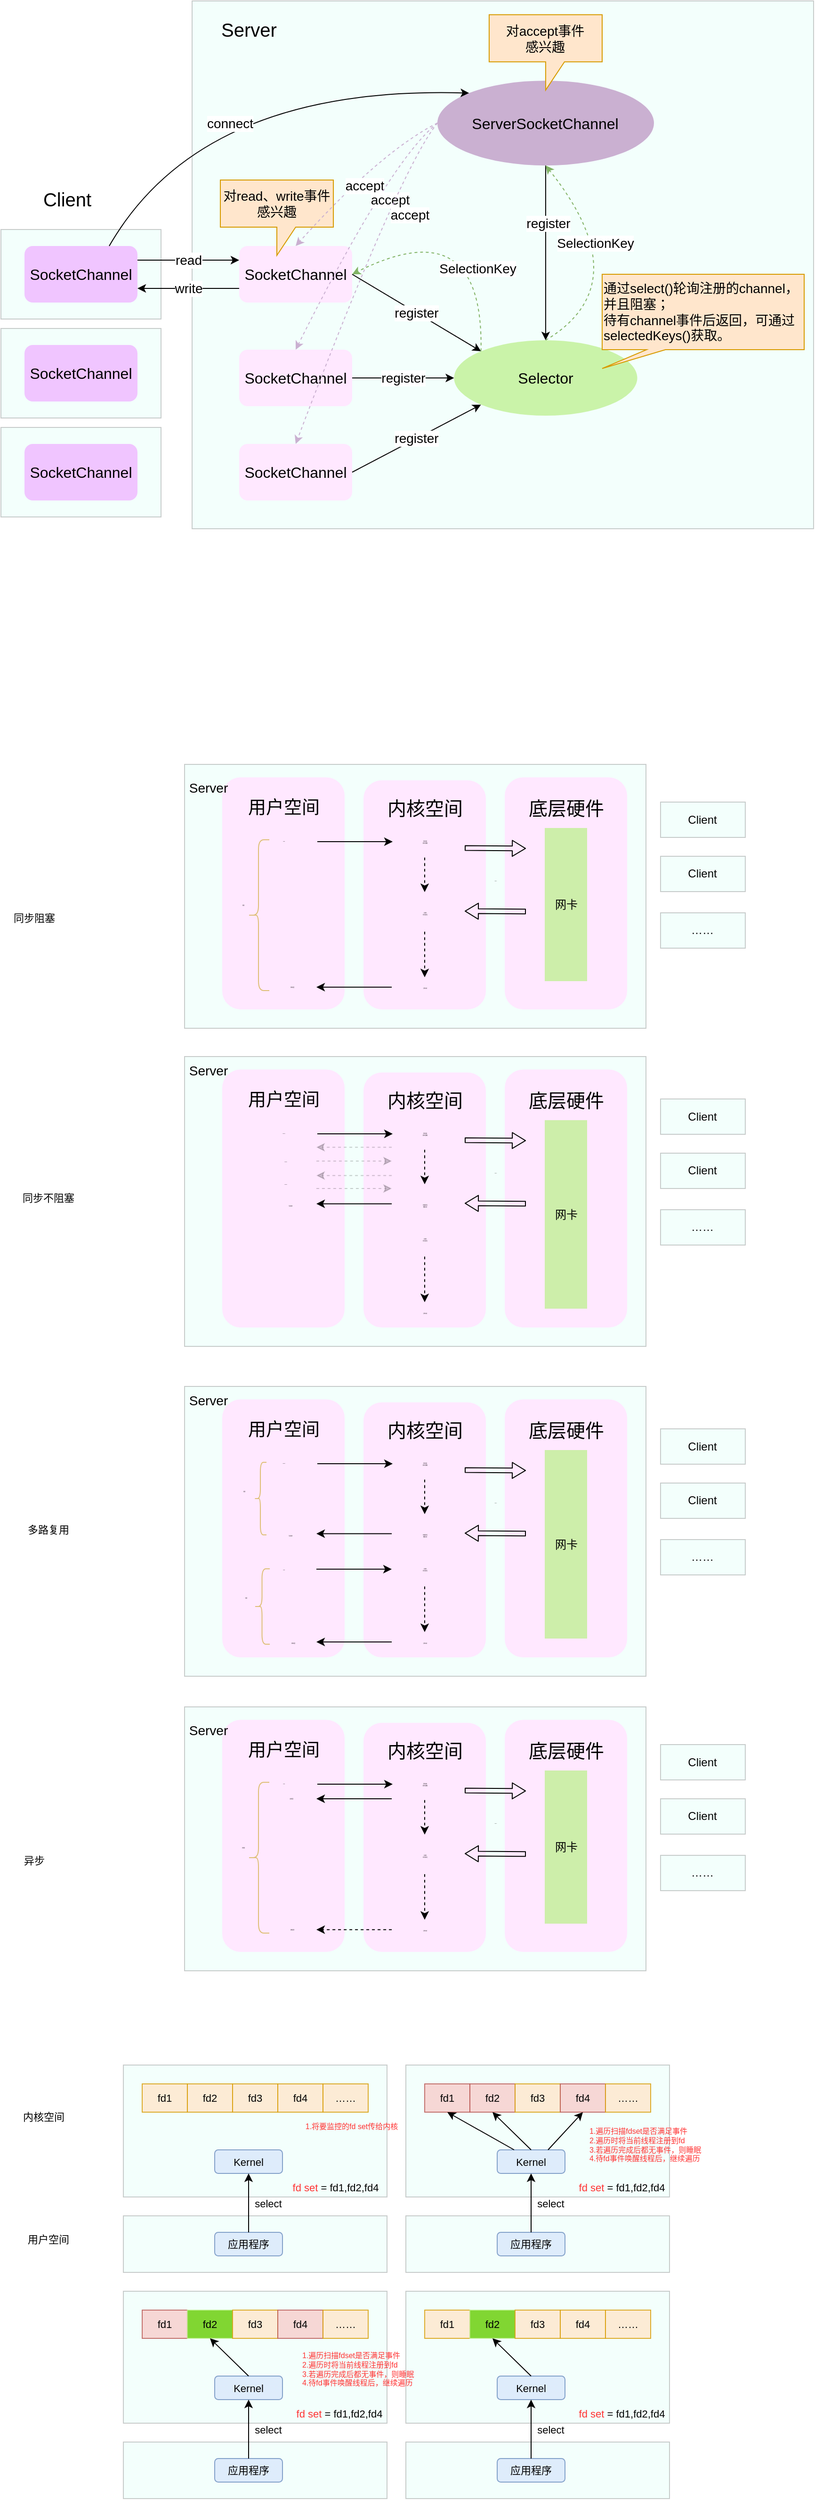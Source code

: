 <mxfile version="20.5.3" type="github">
  <diagram id="5nlBT_24B2XMlk60upl5" name="第 1 页">
    <mxGraphModel dx="1610" dy="1613" grid="1" gridSize="10" guides="1" tooltips="1" connect="1" arrows="1" fold="1" page="1" pageScale="1" pageWidth="827" pageHeight="1169" math="0" shadow="0">
      <root>
        <mxCell id="0" />
        <mxCell id="1" parent="0" />
        <mxCell id="u7LS-Ar8V220cJxnukR8-7" value="" style="rounded=0;whiteSpace=wrap;html=1;fillColor=#C4FCEF;opacity=20;fontSize=14;strokeColor=#000000;" parent="1" vertex="1">
          <mxGeometry x="-537" y="-210" width="660" height="560" as="geometry" />
        </mxCell>
        <mxCell id="u7LS-Ar8V220cJxnukR8-1" value="Selector" style="ellipse;whiteSpace=wrap;html=1;fontSize=16;fillColor=#C1F195;strokeColor=none;opacity=80;" parent="1" vertex="1">
          <mxGeometry x="-258.79" y="150" width="194.53" height="80" as="geometry" />
        </mxCell>
        <mxCell id="u7LS-Ar8V220cJxnukR8-2" value="ServerSocketChannel" style="ellipse;whiteSpace=wrap;html=1;fontSize=16;fillColor=#CAB0D1;strokeColor=none;" parent="1" vertex="1">
          <mxGeometry x="-276.53" y="-125.43" width="230" height="90" as="geometry" />
        </mxCell>
        <mxCell id="u7LS-Ar8V220cJxnukR8-4" value="SocketChannel" style="rounded=1;whiteSpace=wrap;html=1;fontSize=16;fillColor=#FFE8FF;strokeColor=none;" parent="1" vertex="1">
          <mxGeometry x="-487" y="50" width="120" height="60" as="geometry" />
        </mxCell>
        <mxCell id="u7LS-Ar8V220cJxnukR8-5" value="SocketChannel" style="rounded=1;whiteSpace=wrap;html=1;fontSize=16;fillColor=#FFE8FF;strokeColor=none;" parent="1" vertex="1">
          <mxGeometry x="-487" y="260" width="120" height="60" as="geometry" />
        </mxCell>
        <mxCell id="u7LS-Ar8V220cJxnukR8-6" value="SocketChannel" style="rounded=1;whiteSpace=wrap;html=1;fontSize=16;fillColor=#FFE8FF;strokeColor=none;" parent="1" vertex="1">
          <mxGeometry x="-487" y="160" width="120" height="60" as="geometry" />
        </mxCell>
        <mxCell id="u7LS-Ar8V220cJxnukR8-8" value="" style="rounded=0;whiteSpace=wrap;html=1;fillColor=#C4FCEF;opacity=20;" parent="1" vertex="1">
          <mxGeometry x="-740" y="32.5" width="170" height="95" as="geometry" />
        </mxCell>
        <mxCell id="u7LS-Ar8V220cJxnukR8-9" value="SocketChannel" style="rounded=1;whiteSpace=wrap;html=1;fontSize=16;fillColor=#F0C5FF;strokeColor=none;" parent="1" vertex="1">
          <mxGeometry x="-715" y="50" width="120" height="60" as="geometry" />
        </mxCell>
        <mxCell id="u7LS-Ar8V220cJxnukR8-18" value="read" style="endArrow=classic;html=1;rounded=0;exitX=1;exitY=0.25;exitDx=0;exitDy=0;entryX=0;entryY=0.25;entryDx=0;entryDy=0;fontSize=14;" parent="1" source="u7LS-Ar8V220cJxnukR8-9" target="u7LS-Ar8V220cJxnukR8-4" edge="1">
          <mxGeometry width="50" height="50" relative="1" as="geometry">
            <mxPoint x="-687" y="220" as="sourcePoint" />
            <mxPoint x="-637" y="170" as="targetPoint" />
          </mxGeometry>
        </mxCell>
        <mxCell id="u7LS-Ar8V220cJxnukR8-19" value="write" style="endArrow=classic;html=1;rounded=0;exitX=0;exitY=0.75;exitDx=0;exitDy=0;entryX=1;entryY=0.75;entryDx=0;entryDy=0;fontSize=14;" parent="1" source="u7LS-Ar8V220cJxnukR8-4" target="u7LS-Ar8V220cJxnukR8-9" edge="1">
          <mxGeometry width="50" height="50" relative="1" as="geometry">
            <mxPoint x="-652" y="-10" as="sourcePoint" />
            <mxPoint x="-497" y="-10" as="targetPoint" />
          </mxGeometry>
        </mxCell>
        <mxCell id="u7LS-Ar8V220cJxnukR8-20" value="register" style="endArrow=classic;html=1;rounded=0;exitX=1;exitY=0.5;exitDx=0;exitDy=0;entryX=0;entryY=0;entryDx=0;entryDy=0;fontSize=14;" parent="1" source="u7LS-Ar8V220cJxnukR8-4" target="u7LS-Ar8V220cJxnukR8-1" edge="1">
          <mxGeometry width="50" height="50" relative="1" as="geometry">
            <mxPoint x="-697" y="270" as="sourcePoint" />
            <mxPoint x="-647" y="220" as="targetPoint" />
          </mxGeometry>
        </mxCell>
        <mxCell id="u7LS-Ar8V220cJxnukR8-21" value="" style="endArrow=classic;html=1;rounded=0;exitX=0.5;exitY=1;exitDx=0;exitDy=0;entryX=0.5;entryY=0;entryDx=0;entryDy=0;" parent="1" source="u7LS-Ar8V220cJxnukR8-2" target="u7LS-Ar8V220cJxnukR8-1" edge="1">
          <mxGeometry width="50" height="50" relative="1" as="geometry">
            <mxPoint x="-381.53" y="250" as="sourcePoint" />
            <mxPoint x="-331.53" y="200" as="targetPoint" />
          </mxGeometry>
        </mxCell>
        <mxCell id="u7LS-Ar8V220cJxnukR8-22" value="register" style="edgeLabel;html=1;align=center;verticalAlign=middle;resizable=0;points=[];fontSize=14;" parent="u7LS-Ar8V220cJxnukR8-21" vertex="1" connectable="0">
          <mxGeometry x="-0.34" y="2" relative="1" as="geometry">
            <mxPoint as="offset" />
          </mxGeometry>
        </mxCell>
        <mxCell id="u7LS-Ar8V220cJxnukR8-23" value="" style="endArrow=classic;html=1;exitX=0;exitY=0;exitDx=0;exitDy=0;entryX=1;entryY=0.5;entryDx=0;entryDy=0;curved=1;dashed=1;strokeWidth=1;fillColor=#d5e8d4;strokeColor=#82b366;" parent="1" source="u7LS-Ar8V220cJxnukR8-1" target="u7LS-Ar8V220cJxnukR8-4" edge="1">
          <mxGeometry width="50" height="50" relative="1" as="geometry">
            <mxPoint x="-317" y="320" as="sourcePoint" />
            <mxPoint x="-267" y="270" as="targetPoint" />
            <Array as="points">
              <mxPoint x="-227.0" y="10" />
            </Array>
          </mxGeometry>
        </mxCell>
        <mxCell id="u7LS-Ar8V220cJxnukR8-24" value="SelectionKey" style="edgeLabel;html=1;align=center;verticalAlign=middle;resizable=0;points=[];fontSize=14;" parent="u7LS-Ar8V220cJxnukR8-23" vertex="1" connectable="0">
          <mxGeometry x="0.122" y="40" relative="1" as="geometry">
            <mxPoint x="-6" y="18" as="offset" />
          </mxGeometry>
        </mxCell>
        <mxCell id="u7LS-Ar8V220cJxnukR8-27" value="" style="endArrow=classic;html=1;exitX=0.5;exitY=0;exitDx=0;exitDy=0;entryX=0.5;entryY=1;entryDx=0;entryDy=0;curved=1;dashed=1;strokeWidth=1;fillColor=#d5e8d4;strokeColor=#82b366;" parent="1" source="u7LS-Ar8V220cJxnukR8-1" target="u7LS-Ar8V220cJxnukR8-2" edge="1">
          <mxGeometry width="50" height="50" relative="1" as="geometry">
            <mxPoint x="-211.53" y="200" as="sourcePoint" />
            <mxPoint x="-531.53" y="5" as="targetPoint" />
            <Array as="points">
              <mxPoint x="-61.53" y="90" />
            </Array>
          </mxGeometry>
        </mxCell>
        <mxCell id="u7LS-Ar8V220cJxnukR8-28" value="SelectionKey" style="edgeLabel;html=1;align=center;verticalAlign=middle;resizable=0;points=[];fontSize=14;" parent="u7LS-Ar8V220cJxnukR8-27" vertex="1" connectable="0">
          <mxGeometry x="0.122" y="40" relative="1" as="geometry">
            <mxPoint x="8" y="-38" as="offset" />
          </mxGeometry>
        </mxCell>
        <mxCell id="u7LS-Ar8V220cJxnukR8-29" value="register" style="endArrow=classic;html=1;rounded=0;exitX=1;exitY=0.5;exitDx=0;exitDy=0;entryX=0;entryY=0.5;entryDx=0;entryDy=0;fontSize=14;" parent="1" source="u7LS-Ar8V220cJxnukR8-6" target="u7LS-Ar8V220cJxnukR8-1" edge="1">
          <mxGeometry width="50" height="50" relative="1" as="geometry">
            <mxPoint x="-377" y="5" as="sourcePoint" />
            <mxPoint x="-57.0" y="200" as="targetPoint" />
          </mxGeometry>
        </mxCell>
        <mxCell id="u7LS-Ar8V220cJxnukR8-30" value="register" style="endArrow=classic;html=1;rounded=0;exitX=1;exitY=0.5;exitDx=0;exitDy=0;entryX=0;entryY=1;entryDx=0;entryDy=0;fontSize=14;" parent="1" source="u7LS-Ar8V220cJxnukR8-5" target="u7LS-Ar8V220cJxnukR8-1" edge="1">
          <mxGeometry width="50" height="50" relative="1" as="geometry">
            <mxPoint x="-367" y="15" as="sourcePoint" />
            <mxPoint x="-47.0" y="210" as="targetPoint" />
          </mxGeometry>
        </mxCell>
        <mxCell id="u7LS-Ar8V220cJxnukR8-31" value="对accept事件&lt;br&gt;感兴趣" style="shape=callout;whiteSpace=wrap;html=1;perimeter=calloutPerimeter;fillColor=#ffe6cc;strokeColor=#d79b00;fontSize=14;" parent="1" vertex="1">
          <mxGeometry x="-221.53" y="-195.43" width="120" height="80" as="geometry" />
        </mxCell>
        <mxCell id="u7LS-Ar8V220cJxnukR8-32" value="对read、write事件&lt;br style=&quot;font-size: 14px;&quot;&gt;感兴趣" style="shape=callout;whiteSpace=wrap;html=1;perimeter=calloutPerimeter;fillColor=#ffe6cc;strokeColor=#d79b00;fontSize=14;" parent="1" vertex="1">
          <mxGeometry x="-507" y="-20" width="120" height="80" as="geometry" />
        </mxCell>
        <mxCell id="u7LS-Ar8V220cJxnukR8-33" value="" style="endArrow=classic;html=1;exitX=0;exitY=0.5;exitDx=0;exitDy=0;entryX=0.5;entryY=0;entryDx=0;entryDy=0;curved=1;dashed=1;strokeColor=#CAB0D1;" parent="1" source="u7LS-Ar8V220cJxnukR8-2" target="u7LS-Ar8V220cJxnukR8-4" edge="1">
          <mxGeometry width="50" height="50" relative="1" as="geometry">
            <mxPoint x="-144.426" y="171.716" as="sourcePoint" />
            <mxPoint x="-357" y="90" as="targetPoint" />
            <Array as="points">
              <mxPoint x="-337" y="-50" />
            </Array>
          </mxGeometry>
        </mxCell>
        <mxCell id="u7LS-Ar8V220cJxnukR8-34" value="accept" style="edgeLabel;html=1;align=center;verticalAlign=middle;resizable=0;points=[];fontSize=14;" parent="u7LS-Ar8V220cJxnukR8-33" vertex="1" connectable="0">
          <mxGeometry x="0.122" y="40" relative="1" as="geometry">
            <mxPoint x="-16" y="-25" as="offset" />
          </mxGeometry>
        </mxCell>
        <mxCell id="u7LS-Ar8V220cJxnukR8-35" value="" style="endArrow=classic;html=1;exitX=0;exitY=0.5;exitDx=0;exitDy=0;entryX=0.5;entryY=0;entryDx=0;entryDy=0;curved=1;dashed=1;strokeColor=#CAB0D1;" parent="1" source="u7LS-Ar8V220cJxnukR8-2" target="u7LS-Ar8V220cJxnukR8-6" edge="1">
          <mxGeometry width="50" height="50" relative="1" as="geometry">
            <mxPoint x="-217.0" y="-45" as="sourcePoint" />
            <mxPoint x="-387" y="60" as="targetPoint" />
            <Array as="points">
              <mxPoint x="-327" y="-40" />
            </Array>
          </mxGeometry>
        </mxCell>
        <mxCell id="u7LS-Ar8V220cJxnukR8-36" value="accept" style="edgeLabel;html=1;align=center;verticalAlign=middle;resizable=0;points=[];fontSize=14;" parent="u7LS-Ar8V220cJxnukR8-35" vertex="1" connectable="0">
          <mxGeometry x="0.122" y="40" relative="1" as="geometry">
            <mxPoint x="7" y="-64" as="offset" />
          </mxGeometry>
        </mxCell>
        <mxCell id="u7LS-Ar8V220cJxnukR8-37" value="" style="endArrow=classic;html=1;exitX=0;exitY=0.5;exitDx=0;exitDy=0;entryX=0.5;entryY=0;entryDx=0;entryDy=0;curved=1;dashed=1;strokeColor=#CAB0D1;" parent="1" source="u7LS-Ar8V220cJxnukR8-2" target="u7LS-Ar8V220cJxnukR8-5" edge="1">
          <mxGeometry width="50" height="50" relative="1" as="geometry">
            <mxPoint x="-207.0" y="-35" as="sourcePoint" />
            <mxPoint x="-377" y="70" as="targetPoint" />
            <Array as="points">
              <mxPoint x="-317" y="-30" />
            </Array>
          </mxGeometry>
        </mxCell>
        <mxCell id="u7LS-Ar8V220cJxnukR8-38" value="accept" style="edgeLabel;html=1;align=center;verticalAlign=middle;resizable=0;points=[];fontSize=14;" parent="u7LS-Ar8V220cJxnukR8-37" vertex="1" connectable="0">
          <mxGeometry x="0.122" y="40" relative="1" as="geometry">
            <mxPoint x="25" y="-104" as="offset" />
          </mxGeometry>
        </mxCell>
        <mxCell id="u7LS-Ar8V220cJxnukR8-43" value="" style="rounded=0;whiteSpace=wrap;html=1;fillColor=#C4FCEF;opacity=20;" parent="1" vertex="1">
          <mxGeometry x="-740" y="137.5" width="170" height="95" as="geometry" />
        </mxCell>
        <mxCell id="u7LS-Ar8V220cJxnukR8-44" value="SocketChannel" style="rounded=1;whiteSpace=wrap;html=1;fontSize=16;fillColor=#F0C5FF;strokeColor=none;" parent="1" vertex="1">
          <mxGeometry x="-715" y="155" width="120" height="60" as="geometry" />
        </mxCell>
        <mxCell id="u7LS-Ar8V220cJxnukR8-45" value="" style="rounded=0;whiteSpace=wrap;html=1;fillColor=#C4FCEF;opacity=20;" parent="1" vertex="1">
          <mxGeometry x="-740" y="242.5" width="170" height="95" as="geometry" />
        </mxCell>
        <mxCell id="u7LS-Ar8V220cJxnukR8-46" value="SocketChannel" style="rounded=1;whiteSpace=wrap;html=1;fontSize=16;fillColor=#F0C5FF;strokeColor=none;" parent="1" vertex="1">
          <mxGeometry x="-715" y="260" width="120" height="60" as="geometry" />
        </mxCell>
        <mxCell id="u7LS-Ar8V220cJxnukR8-47" value="Server" style="text;html=1;align=center;verticalAlign=middle;resizable=0;points=[];autosize=1;strokeColor=none;fillColor=none;fontSize=20;opacity=80;" parent="1" vertex="1">
          <mxGeometry x="-517" y="-200.43" width="80" height="40" as="geometry" />
        </mxCell>
        <mxCell id="u7LS-Ar8V220cJxnukR8-48" value="Client" style="text;html=1;align=center;verticalAlign=middle;resizable=0;points=[];autosize=1;strokeColor=none;fillColor=none;fontSize=20;opacity=80;" parent="1" vertex="1">
          <mxGeometry x="-705" y="-20" width="70" height="40" as="geometry" />
        </mxCell>
        <mxCell id="u7LS-Ar8V220cJxnukR8-49" value="通过select()轮询注册的channel，并且阻塞；&lt;br&gt;&lt;div style=&quot;&quot;&gt;&lt;span style=&quot;background-color: initial;&quot;&gt;待有channel事件后返回，可通过&lt;/span&gt;&lt;/div&gt;selectedKeys()获取。&lt;div style=&quot;&quot;&gt;&lt;br&gt;&lt;/div&gt;" style="shape=callout;whiteSpace=wrap;html=1;perimeter=calloutPerimeter;fillColor=#ffe6cc;strokeColor=#d79b00;fontSize=14;size=20;position=0.22;position2=0;base=20;align=left;verticalAlign=top;" parent="1" vertex="1">
          <mxGeometry x="-101.53" y="80" width="214.53" height="100" as="geometry" />
        </mxCell>
        <mxCell id="d_30PNqLGXJzWuRSK21W-1" value="connect" style="endArrow=classic;html=1;exitX=0.75;exitY=0;exitDx=0;exitDy=0;entryX=0;entryY=0;entryDx=0;entryDy=0;fontSize=14;curved=1;" edge="1" parent="1" source="u7LS-Ar8V220cJxnukR8-9" target="u7LS-Ar8V220cJxnukR8-2">
          <mxGeometry x="-0.052" y="-39" width="50" height="50" relative="1" as="geometry">
            <mxPoint x="-585" y="75" as="sourcePoint" />
            <mxPoint x="-477" y="75" as="targetPoint" />
            <Array as="points">
              <mxPoint x="-527" y="-120" />
            </Array>
            <mxPoint as="offset" />
          </mxGeometry>
        </mxCell>
        <mxCell id="d_30PNqLGXJzWuRSK21W-7" value="" style="rounded=0;whiteSpace=wrap;html=1;fillColor=#C4FCEF;opacity=20;" vertex="1" parent="1">
          <mxGeometry x="-545" y="1260" width="490" height="307.5" as="geometry" />
        </mxCell>
        <mxCell id="d_30PNqLGXJzWuRSK21W-13" value="Client" style="rounded=0;whiteSpace=wrap;html=1;fillColor=#C4FCEF;opacity=20;" vertex="1" parent="1">
          <mxGeometry x="-39.53" y="1305" width="90" height="37.5" as="geometry" />
        </mxCell>
        <mxCell id="d_30PNqLGXJzWuRSK21W-14" value="……" style="rounded=0;whiteSpace=wrap;html=1;fillColor=#C4FCEF;opacity=20;" vertex="1" parent="1">
          <mxGeometry x="-39.53" y="1422.5" width="90" height="37.5" as="geometry" />
        </mxCell>
        <mxCell id="d_30PNqLGXJzWuRSK21W-15" value="Client" style="rounded=0;whiteSpace=wrap;html=1;fillColor=#C4FCEF;opacity=20;" vertex="1" parent="1">
          <mxGeometry x="-39.53" y="1362.5" width="90" height="37.5" as="geometry" />
        </mxCell>
        <mxCell id="d_30PNqLGXJzWuRSK21W-20" value="" style="rounded=1;whiteSpace=wrap;html=1;fontSize=16;fillColor=#FFE8FF;strokeColor=none;" vertex="1" parent="1">
          <mxGeometry x="-505" y="1273.75" width="130" height="273.75" as="geometry" />
        </mxCell>
        <mxCell id="d_30PNqLGXJzWuRSK21W-18" value="&lt;font style=&quot;font-size: 19px;&quot;&gt;用户空间&lt;/font&gt;" style="text;html=1;align=center;verticalAlign=middle;resizable=0;points=[];autosize=1;strokeColor=none;fillColor=none;fontSize=14;" vertex="1" parent="1">
          <mxGeometry x="-490" y="1286.25" width="100" height="40" as="geometry" />
        </mxCell>
        <mxCell id="d_30PNqLGXJzWuRSK21W-22" value="Server" style="text;html=1;align=center;verticalAlign=middle;resizable=0;points=[];autosize=1;strokeColor=none;fillColor=none;fontSize=14;opacity=80;" vertex="1" parent="1">
          <mxGeometry x="-550" y="1260" width="60" height="30" as="geometry" />
        </mxCell>
        <mxCell id="d_30PNqLGXJzWuRSK21W-25" value="select" style="text;html=1;align=center;verticalAlign=middle;resizable=0;points=[];autosize=1;strokeColor=none;fillColor=none;fontSize=1;" vertex="1" parent="1">
          <mxGeometry x="-465" y="1326.25" width="50" height="30" as="geometry" />
        </mxCell>
        <mxCell id="d_30PNqLGXJzWuRSK21W-26" value="可读连接" style="text;html=1;align=center;verticalAlign=middle;resizable=0;points=[];autosize=1;strokeColor=none;fillColor=none;fontSize=1;" vertex="1" parent="1">
          <mxGeometry x="-468" y="1402.5" width="70" height="30" as="geometry" />
        </mxCell>
        <mxCell id="d_30PNqLGXJzWuRSK21W-27" value="read" style="text;html=1;align=center;verticalAlign=middle;resizable=0;points=[];autosize=1;strokeColor=none;fillColor=none;fontSize=1;" vertex="1" parent="1">
          <mxGeometry x="-465" y="1439.25" width="50" height="30" as="geometry" />
        </mxCell>
        <mxCell id="d_30PNqLGXJzWuRSK21W-28" value="调用返回" style="text;html=1;align=center;verticalAlign=middle;resizable=0;points=[];autosize=1;strokeColor=none;fillColor=none;fontSize=1;opacity=80;" vertex="1" parent="1">
          <mxGeometry x="-465" y="1516.5" width="70" height="30" as="geometry" />
        </mxCell>
        <mxCell id="d_30PNqLGXJzWuRSK21W-32" value="" style="rounded=1;whiteSpace=wrap;html=1;fontSize=16;fillColor=#FFE8FF;strokeColor=none;" vertex="1" parent="1">
          <mxGeometry x="-355" y="1276.88" width="130" height="270.62" as="geometry" />
        </mxCell>
        <mxCell id="d_30PNqLGXJzWuRSK21W-33" value="&lt;font style=&quot;font-size: 20px;&quot;&gt;内核空间&lt;/font&gt;" style="text;html=1;align=center;verticalAlign=middle;resizable=0;points=[];autosize=1;strokeColor=none;fillColor=none;fontSize=14;" vertex="1" parent="1">
          <mxGeometry x="-340" y="1286.25" width="100" height="40" as="geometry" />
        </mxCell>
        <mxCell id="d_30PNqLGXJzWuRSK21W-34" value="等待内核&lt;br&gt;缓冲区数据" style="text;html=1;align=center;verticalAlign=middle;resizable=0;points=[];autosize=1;strokeColor=none;fillColor=none;fontSize=1;" vertex="1" parent="1">
          <mxGeometry x="-330" y="1322.25" width="80" height="40" as="geometry" />
        </mxCell>
        <mxCell id="d_30PNqLGXJzWuRSK21W-35" value="复制到&lt;br&gt;用户缓冲区" style="text;html=1;align=center;verticalAlign=middle;resizable=0;points=[];autosize=1;strokeColor=none;fillColor=none;fontSize=1;" vertex="1" parent="1">
          <mxGeometry x="-330" y="1434.25" width="80" height="40" as="geometry" />
        </mxCell>
        <mxCell id="d_30PNqLGXJzWuRSK21W-37" value="复制完成" style="text;html=1;align=center;verticalAlign=middle;resizable=0;points=[];autosize=1;strokeColor=none;fillColor=none;fontSize=1;opacity=80;" vertex="1" parent="1">
          <mxGeometry x="-325" y="1516.5" width="70" height="30" as="geometry" />
        </mxCell>
        <mxCell id="d_30PNqLGXJzWuRSK21W-38" value="" style="rounded=1;whiteSpace=wrap;html=1;fontSize=16;fillColor=#FFE8FF;strokeColor=none;" vertex="1" parent="1">
          <mxGeometry x="-205" y="1273.75" width="130" height="273.75" as="geometry" />
        </mxCell>
        <mxCell id="d_30PNqLGXJzWuRSK21W-39" value="底层硬件" style="text;html=1;align=center;verticalAlign=middle;resizable=0;points=[];autosize=1;strokeColor=none;fillColor=none;fontSize=20;" vertex="1" parent="1">
          <mxGeometry x="-190" y="1286.25" width="100" height="40" as="geometry" />
        </mxCell>
        <mxCell id="d_30PNqLGXJzWuRSK21W-24" value="网卡" style="rounded=0;whiteSpace=wrap;html=1;strokeColor=none;fontSize=12;fillColor=#C1F195;opacity=80;" vertex="1" parent="1">
          <mxGeometry x="-162.5" y="1327.5" width="45" height="200" as="geometry" />
        </mxCell>
        <mxCell id="d_30PNqLGXJzWuRSK21W-44" value="" style="endArrow=classic;html=1;strokeColor=#000000;strokeWidth=1;fontSize=20;curved=1;" edge="1" parent="1">
          <mxGeometry width="50" height="50" relative="1" as="geometry">
            <mxPoint x="-404" y="1342.05" as="sourcePoint" />
            <mxPoint x="-324" y="1342.05" as="targetPoint" />
          </mxGeometry>
        </mxCell>
        <mxCell id="d_30PNqLGXJzWuRSK21W-45" value="" style="endArrow=classic;html=1;strokeColor=#000000;strokeWidth=1;fontSize=20;curved=1;" edge="1" parent="1">
          <mxGeometry width="50" height="50" relative="1" as="geometry">
            <mxPoint x="-405" y="1453.87" as="sourcePoint" />
            <mxPoint x="-325" y="1453.87" as="targetPoint" />
          </mxGeometry>
        </mxCell>
        <mxCell id="d_30PNqLGXJzWuRSK21W-46" value="" style="shape=flexArrow;endArrow=classic;html=1;strokeColor=#000000;strokeWidth=1;fontSize=20;curved=1;width=5;endSize=4.328;endWidth=10.988;" edge="1" parent="1">
          <mxGeometry width="50" height="50" relative="1" as="geometry">
            <mxPoint x="-247.5" y="1348.75" as="sourcePoint" />
            <mxPoint x="-182.5" y="1349.22" as="targetPoint" />
          </mxGeometry>
        </mxCell>
        <mxCell id="d_30PNqLGXJzWuRSK21W-47" value="" style="shape=flexArrow;endArrow=classic;html=1;strokeColor=#000000;strokeWidth=1;fontSize=20;curved=1;width=5;endSize=4.328;endWidth=10.988;" edge="1" parent="1">
          <mxGeometry width="50" height="50" relative="1" as="geometry">
            <mxPoint x="-182.5" y="1416.16" as="sourcePoint" />
            <mxPoint x="-247.5" y="1415.69" as="targetPoint" />
          </mxGeometry>
        </mxCell>
        <mxCell id="d_30PNqLGXJzWuRSK21W-49" value="DMA" style="text;html=1;align=center;verticalAlign=middle;resizable=0;points=[];autosize=1;strokeColor=none;fillColor=none;fontSize=1;" vertex="1" parent="1">
          <mxGeometry x="-240" y="1367.5" width="50" height="30" as="geometry" />
        </mxCell>
        <mxCell id="d_30PNqLGXJzWuRSK21W-50" value="" style="endArrow=classic;html=1;strokeColor=#000000;strokeWidth=1;fontSize=11;curved=1;dashed=1;" edge="1" parent="1">
          <mxGeometry width="50" height="50" relative="1" as="geometry">
            <mxPoint x="-290" y="1358.92" as="sourcePoint" />
            <mxPoint x="-290" y="1395.5" as="targetPoint" />
          </mxGeometry>
        </mxCell>
        <mxCell id="d_30PNqLGXJzWuRSK21W-51" value="" style="endArrow=classic;html=1;strokeColor=#000000;strokeWidth=1;fontSize=11;curved=1;dashed=1;" edge="1" parent="1">
          <mxGeometry width="50" height="50" relative="1" as="geometry">
            <mxPoint x="-290" y="1472.25" as="sourcePoint" />
            <mxPoint x="-290" y="1520.583" as="targetPoint" />
          </mxGeometry>
        </mxCell>
        <mxCell id="d_30PNqLGXJzWuRSK21W-52" value="" style="endArrow=classic;html=1;strokeColor=#000000;strokeWidth=1;fontSize=20;curved=1;" edge="1" parent="1">
          <mxGeometry width="50" height="50" relative="1" as="geometry">
            <mxPoint x="-325" y="1416.25" as="sourcePoint" />
            <mxPoint x="-405" y="1416.25" as="targetPoint" />
          </mxGeometry>
        </mxCell>
        <mxCell id="d_30PNqLGXJzWuRSK21W-56" value="内核缓冲区&lt;br&gt;数据完成" style="text;html=1;align=center;verticalAlign=middle;resizable=0;points=[];autosize=1;strokeColor=none;fillColor=none;fontSize=1;" vertex="1" parent="1">
          <mxGeometry x="-330" y="1397.5" width="80" height="40" as="geometry" />
        </mxCell>
        <mxCell id="d_30PNqLGXJzWuRSK21W-57" value="" style="endArrow=classic;html=1;strokeColor=#000000;strokeWidth=1;fontSize=20;curved=1;" edge="1" parent="1">
          <mxGeometry width="50" height="50" relative="1" as="geometry">
            <mxPoint x="-325" y="1531.12" as="sourcePoint" />
            <mxPoint x="-405" y="1531.12" as="targetPoint" />
          </mxGeometry>
        </mxCell>
        <mxCell id="d_30PNqLGXJzWuRSK21W-71" value="阻塞" style="text;html=1;align=center;verticalAlign=middle;resizable=0;points=[];autosize=1;strokeColor=none;fillColor=none;fontSize=1;" vertex="1" parent="1">
          <mxGeometry x="-507" y="1356.25" width="50" height="30" as="geometry" />
        </mxCell>
        <mxCell id="d_30PNqLGXJzWuRSK21W-72" value="阻塞" style="text;html=1;align=center;verticalAlign=middle;resizable=0;points=[];autosize=1;strokeColor=none;fillColor=none;fontSize=1;" vertex="1" parent="1">
          <mxGeometry x="-505" y="1469.25" width="50" height="30" as="geometry" />
        </mxCell>
        <mxCell id="d_30PNqLGXJzWuRSK21W-73" value="" style="rounded=0;whiteSpace=wrap;html=1;fillColor=#C4FCEF;opacity=20;" vertex="1" parent="1">
          <mxGeometry x="-545" y="600" width="490" height="280" as="geometry" />
        </mxCell>
        <mxCell id="d_30PNqLGXJzWuRSK21W-78" value="" style="rounded=1;whiteSpace=wrap;html=1;fontSize=16;fillColor=#FFE8FF;strokeColor=none;" vertex="1" parent="1">
          <mxGeometry x="-505" y="613.75" width="130" height="246.25" as="geometry" />
        </mxCell>
        <mxCell id="d_30PNqLGXJzWuRSK21W-79" value="&lt;font style=&quot;font-size: 19px;&quot;&gt;用户空间&lt;/font&gt;" style="text;html=1;align=center;verticalAlign=middle;resizable=0;points=[];autosize=1;strokeColor=none;fillColor=none;fontSize=14;" vertex="1" parent="1">
          <mxGeometry x="-490" y="626.25" width="100" height="40" as="geometry" />
        </mxCell>
        <mxCell id="d_30PNqLGXJzWuRSK21W-80" value="read" style="text;html=1;align=center;verticalAlign=middle;resizable=0;points=[];autosize=1;strokeColor=none;fillColor=none;fontSize=1;" vertex="1" parent="1">
          <mxGeometry x="-465" y="666.25" width="50" height="30" as="geometry" />
        </mxCell>
        <mxCell id="d_30PNqLGXJzWuRSK21W-83" value="调用返回" style="text;html=1;align=center;verticalAlign=middle;resizable=0;points=[];autosize=1;strokeColor=none;fillColor=none;fontSize=1;opacity=80;" vertex="1" parent="1">
          <mxGeometry x="-466" y="820.75" width="70" height="30" as="geometry" />
        </mxCell>
        <mxCell id="d_30PNqLGXJzWuRSK21W-84" value="" style="rounded=1;whiteSpace=wrap;html=1;fontSize=16;fillColor=#FFE8FF;strokeColor=none;" vertex="1" parent="1">
          <mxGeometry x="-355" y="616.88" width="130" height="243.12" as="geometry" />
        </mxCell>
        <mxCell id="d_30PNqLGXJzWuRSK21W-85" value="&lt;font style=&quot;font-size: 20px;&quot;&gt;内核空间&lt;/font&gt;" style="text;html=1;align=center;verticalAlign=middle;resizable=0;points=[];autosize=1;strokeColor=none;fillColor=none;fontSize=14;" vertex="1" parent="1">
          <mxGeometry x="-340" y="626.25" width="100" height="40" as="geometry" />
        </mxCell>
        <mxCell id="d_30PNqLGXJzWuRSK21W-86" value="等待内核&lt;br&gt;缓冲区数据" style="text;html=1;align=center;verticalAlign=middle;resizable=0;points=[];autosize=1;strokeColor=none;fillColor=none;fontSize=1;" vertex="1" parent="1">
          <mxGeometry x="-330" y="662.25" width="80" height="40" as="geometry" />
        </mxCell>
        <mxCell id="d_30PNqLGXJzWuRSK21W-87" value="复制到&lt;br&gt;用户缓冲区" style="text;html=1;align=center;verticalAlign=middle;resizable=0;points=[];autosize=1;strokeColor=none;fillColor=none;fontSize=1;" vertex="1" parent="1">
          <mxGeometry x="-330" y="737.5" width="80" height="40" as="geometry" />
        </mxCell>
        <mxCell id="d_30PNqLGXJzWuRSK21W-88" value="复制完成" style="text;html=1;align=center;verticalAlign=middle;resizable=0;points=[];autosize=1;strokeColor=none;fillColor=none;fontSize=1;opacity=80;" vertex="1" parent="1">
          <mxGeometry x="-325" y="821.75" width="70" height="30" as="geometry" />
        </mxCell>
        <mxCell id="d_30PNqLGXJzWuRSK21W-89" value="" style="rounded=1;whiteSpace=wrap;html=1;fontSize=16;fillColor=#FFE8FF;strokeColor=none;" vertex="1" parent="1">
          <mxGeometry x="-205" y="613.75" width="130" height="246.25" as="geometry" />
        </mxCell>
        <mxCell id="d_30PNqLGXJzWuRSK21W-90" value="底层硬件" style="text;html=1;align=center;verticalAlign=middle;resizable=0;points=[];autosize=1;strokeColor=none;fillColor=none;fontSize=20;" vertex="1" parent="1">
          <mxGeometry x="-190" y="626.25" width="100" height="40" as="geometry" />
        </mxCell>
        <mxCell id="d_30PNqLGXJzWuRSK21W-91" value="网卡" style="rounded=0;whiteSpace=wrap;html=1;strokeColor=none;fontSize=12;fillColor=#C1F195;opacity=80;" vertex="1" parent="1">
          <mxGeometry x="-162.5" y="667.5" width="45" height="162.5" as="geometry" />
        </mxCell>
        <mxCell id="d_30PNqLGXJzWuRSK21W-92" value="" style="endArrow=classic;html=1;strokeColor=#000000;strokeWidth=1;fontSize=20;curved=1;" edge="1" parent="1">
          <mxGeometry width="50" height="50" relative="1" as="geometry">
            <mxPoint x="-404" y="682.05" as="sourcePoint" />
            <mxPoint x="-324" y="682.05" as="targetPoint" />
          </mxGeometry>
        </mxCell>
        <mxCell id="d_30PNqLGXJzWuRSK21W-94" value="" style="shape=flexArrow;endArrow=classic;html=1;strokeColor=#000000;strokeWidth=1;fontSize=20;curved=1;width=5;endSize=4.328;endWidth=10.988;" edge="1" parent="1">
          <mxGeometry width="50" height="50" relative="1" as="geometry">
            <mxPoint x="-247.5" y="688.75" as="sourcePoint" />
            <mxPoint x="-182.5" y="689.22" as="targetPoint" />
          </mxGeometry>
        </mxCell>
        <mxCell id="d_30PNqLGXJzWuRSK21W-95" value="" style="shape=flexArrow;endArrow=classic;html=1;strokeColor=#000000;strokeWidth=1;fontSize=20;curved=1;width=5;endSize=4.328;endWidth=10.988;" edge="1" parent="1">
          <mxGeometry width="50" height="50" relative="1" as="geometry">
            <mxPoint x="-182.5" y="756.16" as="sourcePoint" />
            <mxPoint x="-247.5" y="755.69" as="targetPoint" />
          </mxGeometry>
        </mxCell>
        <mxCell id="d_30PNqLGXJzWuRSK21W-96" value="DMA" style="text;html=1;align=center;verticalAlign=middle;resizable=0;points=[];autosize=1;strokeColor=none;fillColor=none;fontSize=1;" vertex="1" parent="1">
          <mxGeometry x="-240" y="707.5" width="50" height="30" as="geometry" />
        </mxCell>
        <mxCell id="d_30PNqLGXJzWuRSK21W-97" value="" style="endArrow=classic;html=1;strokeColor=#000000;strokeWidth=1;fontSize=11;curved=1;dashed=1;" edge="1" parent="1">
          <mxGeometry width="50" height="50" relative="1" as="geometry">
            <mxPoint x="-290" y="698.92" as="sourcePoint" />
            <mxPoint x="-290" y="735.5" as="targetPoint" />
          </mxGeometry>
        </mxCell>
        <mxCell id="d_30PNqLGXJzWuRSK21W-98" value="" style="endArrow=classic;html=1;strokeColor=#000000;strokeWidth=1;fontSize=11;curved=1;dashed=1;" edge="1" parent="1">
          <mxGeometry width="50" height="50" relative="1" as="geometry">
            <mxPoint x="-290" y="777.5" as="sourcePoint" />
            <mxPoint x="-290" y="825.833" as="targetPoint" />
          </mxGeometry>
        </mxCell>
        <mxCell id="d_30PNqLGXJzWuRSK21W-101" value="" style="endArrow=classic;html=1;strokeColor=#000000;strokeWidth=1;fontSize=20;curved=1;" edge="1" parent="1">
          <mxGeometry width="50" height="50" relative="1" as="geometry">
            <mxPoint x="-325" y="836.37" as="sourcePoint" />
            <mxPoint x="-405" y="836.37" as="targetPoint" />
          </mxGeometry>
        </mxCell>
        <mxCell id="d_30PNqLGXJzWuRSK21W-108" value="阻塞" style="text;html=1;align=center;verticalAlign=middle;resizable=0;points=[];autosize=1;strokeColor=none;fillColor=none;fontSize=1;" vertex="1" parent="1">
          <mxGeometry x="-508" y="733.75" width="50" height="30" as="geometry" />
        </mxCell>
        <mxCell id="d_30PNqLGXJzWuRSK21W-110" value="Client" style="rounded=0;whiteSpace=wrap;html=1;fillColor=#C4FCEF;opacity=20;" vertex="1" parent="1">
          <mxGeometry x="-39.53" y="640" width="90" height="37.5" as="geometry" />
        </mxCell>
        <mxCell id="d_30PNqLGXJzWuRSK21W-112" value="……" style="rounded=0;whiteSpace=wrap;html=1;fillColor=#C4FCEF;opacity=20;" vertex="1" parent="1">
          <mxGeometry x="-39.53" y="757.5" width="90" height="37.5" as="geometry" />
        </mxCell>
        <mxCell id="d_30PNqLGXJzWuRSK21W-113" value="Client" style="rounded=0;whiteSpace=wrap;html=1;fillColor=#C4FCEF;opacity=20;" vertex="1" parent="1">
          <mxGeometry x="-39.53" y="697.5" width="90" height="37.5" as="geometry" />
        </mxCell>
        <mxCell id="d_30PNqLGXJzWuRSK21W-114" value="Server" style="text;html=1;align=center;verticalAlign=middle;resizable=0;points=[];autosize=1;strokeColor=none;fillColor=none;fontSize=14;opacity=80;" vertex="1" parent="1">
          <mxGeometry x="-550" y="610" width="60" height="30" as="geometry" />
        </mxCell>
        <mxCell id="d_30PNqLGXJzWuRSK21W-115" value="" style="shape=curlyBracket;whiteSpace=wrap;html=1;rounded=1;labelPosition=left;verticalLabelPosition=middle;align=right;verticalAlign=middle;strokeColor=#d6b656;fontSize=11;fillColor=#55832F;opacity=80;" vertex="1" parent="1">
          <mxGeometry x="-471" y="1340.5" width="13" height="77" as="geometry" />
        </mxCell>
        <mxCell id="d_30PNqLGXJzWuRSK21W-116" value="" style="shape=curlyBracket;whiteSpace=wrap;html=1;rounded=1;labelPosition=left;verticalLabelPosition=middle;align=right;verticalAlign=middle;strokeColor=#d6b656;fontSize=11;fillColor=#55832F;opacity=80;" vertex="1" parent="1">
          <mxGeometry x="-471" y="1453.5" width="16.5" height="80" as="geometry" />
        </mxCell>
        <mxCell id="d_30PNqLGXJzWuRSK21W-118" value="" style="shape=curlyBracket;whiteSpace=wrap;html=1;rounded=1;labelPosition=left;verticalLabelPosition=middle;align=right;verticalAlign=middle;strokeColor=#d6b656;fontSize=11;fillColor=#55832F;opacity=80;" vertex="1" parent="1">
          <mxGeometry x="-478" y="680" width="23" height="160" as="geometry" />
        </mxCell>
        <mxCell id="d_30PNqLGXJzWuRSK21W-119" value="同步阻塞" style="text;html=1;align=center;verticalAlign=middle;resizable=0;points=[];autosize=1;strokeColor=none;fillColor=none;fontSize=11;opacity=80;" vertex="1" parent="1">
          <mxGeometry x="-740" y="747.5" width="70" height="30" as="geometry" />
        </mxCell>
        <mxCell id="d_30PNqLGXJzWuRSK21W-120" value="多路复用" style="text;html=1;align=center;verticalAlign=middle;resizable=0;points=[];autosize=1;strokeColor=none;fillColor=none;fontSize=11;opacity=80;" vertex="1" parent="1">
          <mxGeometry x="-725" y="1397.19" width="70" height="30" as="geometry" />
        </mxCell>
        <mxCell id="d_30PNqLGXJzWuRSK21W-148" value="同步不阻塞" style="text;html=1;align=center;verticalAlign=middle;resizable=0;points=[];autosize=1;strokeColor=none;fillColor=none;fontSize=11;opacity=80;" vertex="1" parent="1">
          <mxGeometry x="-730" y="1045" width="80" height="30" as="geometry" />
        </mxCell>
        <mxCell id="d_30PNqLGXJzWuRSK21W-149" value="" style="rounded=0;whiteSpace=wrap;html=1;fillColor=#C4FCEF;opacity=20;" vertex="1" parent="1">
          <mxGeometry x="-545" y="910" width="490" height="307.5" as="geometry" />
        </mxCell>
        <mxCell id="d_30PNqLGXJzWuRSK21W-150" value="Client" style="rounded=0;whiteSpace=wrap;html=1;fillColor=#C4FCEF;opacity=20;" vertex="1" parent="1">
          <mxGeometry x="-39.53" y="955" width="90" height="37.5" as="geometry" />
        </mxCell>
        <mxCell id="d_30PNqLGXJzWuRSK21W-152" value="……" style="rounded=0;whiteSpace=wrap;html=1;fillColor=#C4FCEF;opacity=20;" vertex="1" parent="1">
          <mxGeometry x="-39.53" y="1072.5" width="90" height="37.5" as="geometry" />
        </mxCell>
        <mxCell id="d_30PNqLGXJzWuRSK21W-153" value="Client" style="rounded=0;whiteSpace=wrap;html=1;fillColor=#C4FCEF;opacity=20;" vertex="1" parent="1">
          <mxGeometry x="-39.53" y="1012.5" width="90" height="37.5" as="geometry" />
        </mxCell>
        <mxCell id="d_30PNqLGXJzWuRSK21W-154" value="" style="rounded=1;whiteSpace=wrap;html=1;fontSize=16;fillColor=#FFE8FF;strokeColor=none;" vertex="1" parent="1">
          <mxGeometry x="-505" y="923.75" width="130" height="273.75" as="geometry" />
        </mxCell>
        <mxCell id="d_30PNqLGXJzWuRSK21W-155" value="&lt;font style=&quot;font-size: 19px;&quot;&gt;用户空间&lt;/font&gt;" style="text;html=1;align=center;verticalAlign=middle;resizable=0;points=[];autosize=1;strokeColor=none;fillColor=none;fontSize=14;" vertex="1" parent="1">
          <mxGeometry x="-490" y="936.25" width="100" height="40" as="geometry" />
        </mxCell>
        <mxCell id="d_30PNqLGXJzWuRSK21W-156" value="Server" style="text;html=1;align=center;verticalAlign=middle;resizable=0;points=[];autosize=1;strokeColor=none;fillColor=none;fontSize=14;opacity=80;" vertex="1" parent="1">
          <mxGeometry x="-550" y="910" width="60" height="30" as="geometry" />
        </mxCell>
        <mxCell id="d_30PNqLGXJzWuRSK21W-157" value="read1" style="text;html=1;align=center;verticalAlign=middle;resizable=0;points=[];autosize=1;strokeColor=none;fillColor=none;fontSize=1;" vertex="1" parent="1">
          <mxGeometry x="-465" y="976.25" width="50" height="30" as="geometry" />
        </mxCell>
        <mxCell id="d_30PNqLGXJzWuRSK21W-158" value="可读连接" style="text;html=1;align=center;verticalAlign=middle;resizable=0;points=[];autosize=1;strokeColor=none;fillColor=none;fontSize=1;" vertex="1" parent="1">
          <mxGeometry x="-468" y="1052.5" width="70" height="30" as="geometry" />
        </mxCell>
        <mxCell id="d_30PNqLGXJzWuRSK21W-161" value="" style="rounded=1;whiteSpace=wrap;html=1;fontSize=16;fillColor=#FFE8FF;strokeColor=none;" vertex="1" parent="1">
          <mxGeometry x="-355" y="926.88" width="130" height="270.62" as="geometry" />
        </mxCell>
        <mxCell id="d_30PNqLGXJzWuRSK21W-162" value="&lt;font style=&quot;font-size: 20px;&quot;&gt;内核空间&lt;/font&gt;" style="text;html=1;align=center;verticalAlign=middle;resizable=0;points=[];autosize=1;strokeColor=none;fillColor=none;fontSize=14;" vertex="1" parent="1">
          <mxGeometry x="-340" y="936.25" width="100" height="40" as="geometry" />
        </mxCell>
        <mxCell id="d_30PNqLGXJzWuRSK21W-163" value="等待内核&lt;br&gt;缓冲区数据" style="text;html=1;align=center;verticalAlign=middle;resizable=0;points=[];autosize=1;strokeColor=none;fillColor=none;fontSize=1;" vertex="1" parent="1">
          <mxGeometry x="-330" y="972.25" width="80" height="40" as="geometry" />
        </mxCell>
        <mxCell id="d_30PNqLGXJzWuRSK21W-164" value="复制到&lt;br&gt;用户缓冲区" style="text;html=1;align=center;verticalAlign=middle;resizable=0;points=[];autosize=1;strokeColor=none;fillColor=none;fontSize=1;" vertex="1" parent="1">
          <mxGeometry x="-330" y="1084.25" width="80" height="40" as="geometry" />
        </mxCell>
        <mxCell id="d_30PNqLGXJzWuRSK21W-165" value="复制完成" style="text;html=1;align=center;verticalAlign=middle;resizable=0;points=[];autosize=1;strokeColor=none;fillColor=none;fontSize=1;opacity=80;" vertex="1" parent="1">
          <mxGeometry x="-325" y="1166.5" width="70" height="30" as="geometry" />
        </mxCell>
        <mxCell id="d_30PNqLGXJzWuRSK21W-166" value="" style="rounded=1;whiteSpace=wrap;html=1;fontSize=16;fillColor=#FFE8FF;strokeColor=none;" vertex="1" parent="1">
          <mxGeometry x="-205" y="923.75" width="130" height="273.75" as="geometry" />
        </mxCell>
        <mxCell id="d_30PNqLGXJzWuRSK21W-167" value="底层硬件" style="text;html=1;align=center;verticalAlign=middle;resizable=0;points=[];autosize=1;strokeColor=none;fillColor=none;fontSize=20;" vertex="1" parent="1">
          <mxGeometry x="-190" y="936.25" width="100" height="40" as="geometry" />
        </mxCell>
        <mxCell id="d_30PNqLGXJzWuRSK21W-168" value="网卡" style="rounded=0;whiteSpace=wrap;html=1;strokeColor=none;fontSize=12;fillColor=#C1F195;opacity=80;" vertex="1" parent="1">
          <mxGeometry x="-162.5" y="977.5" width="45" height="200" as="geometry" />
        </mxCell>
        <mxCell id="d_30PNqLGXJzWuRSK21W-169" value="" style="endArrow=classic;html=1;strokeColor=#000000;strokeWidth=1;fontSize=20;curved=1;" edge="1" parent="1">
          <mxGeometry width="50" height="50" relative="1" as="geometry">
            <mxPoint x="-404" y="992.05" as="sourcePoint" />
            <mxPoint x="-324" y="992.05" as="targetPoint" />
          </mxGeometry>
        </mxCell>
        <mxCell id="d_30PNqLGXJzWuRSK21W-171" value="" style="shape=flexArrow;endArrow=classic;html=1;strokeColor=#000000;strokeWidth=1;fontSize=20;curved=1;width=5;endSize=4.328;endWidth=10.988;" edge="1" parent="1">
          <mxGeometry width="50" height="50" relative="1" as="geometry">
            <mxPoint x="-247.5" y="998.75" as="sourcePoint" />
            <mxPoint x="-182.5" y="999.22" as="targetPoint" />
          </mxGeometry>
        </mxCell>
        <mxCell id="d_30PNqLGXJzWuRSK21W-172" value="" style="shape=flexArrow;endArrow=classic;html=1;strokeColor=#000000;strokeWidth=1;fontSize=20;curved=1;width=5;endSize=4.328;endWidth=10.988;" edge="1" parent="1">
          <mxGeometry width="50" height="50" relative="1" as="geometry">
            <mxPoint x="-182.5" y="1066.16" as="sourcePoint" />
            <mxPoint x="-247.5" y="1065.69" as="targetPoint" />
          </mxGeometry>
        </mxCell>
        <mxCell id="d_30PNqLGXJzWuRSK21W-173" value="DMA" style="text;html=1;align=center;verticalAlign=middle;resizable=0;points=[];autosize=1;strokeColor=none;fillColor=none;fontSize=1;" vertex="1" parent="1">
          <mxGeometry x="-240" y="1017.5" width="50" height="30" as="geometry" />
        </mxCell>
        <mxCell id="d_30PNqLGXJzWuRSK21W-174" value="" style="endArrow=classic;html=1;strokeColor=#000000;strokeWidth=1;fontSize=11;curved=1;dashed=1;" edge="1" parent="1">
          <mxGeometry width="50" height="50" relative="1" as="geometry">
            <mxPoint x="-290" y="1008.92" as="sourcePoint" />
            <mxPoint x="-290" y="1045.5" as="targetPoint" />
          </mxGeometry>
        </mxCell>
        <mxCell id="d_30PNqLGXJzWuRSK21W-175" value="" style="endArrow=classic;html=1;strokeColor=#000000;strokeWidth=1;fontSize=11;curved=1;dashed=1;" edge="1" parent="1">
          <mxGeometry width="50" height="50" relative="1" as="geometry">
            <mxPoint x="-290" y="1122.25" as="sourcePoint" />
            <mxPoint x="-290" y="1170.583" as="targetPoint" />
          </mxGeometry>
        </mxCell>
        <mxCell id="d_30PNqLGXJzWuRSK21W-176" value="" style="endArrow=classic;html=1;strokeColor=#000000;strokeWidth=1;fontSize=20;curved=1;" edge="1" parent="1">
          <mxGeometry width="50" height="50" relative="1" as="geometry">
            <mxPoint x="-325" y="1066.25" as="sourcePoint" />
            <mxPoint x="-405" y="1066.25" as="targetPoint" />
          </mxGeometry>
        </mxCell>
        <mxCell id="d_30PNqLGXJzWuRSK21W-177" value="内核缓冲区&lt;br&gt;数据完成" style="text;html=1;align=center;verticalAlign=middle;resizable=0;points=[];autosize=1;strokeColor=none;fillColor=none;fontSize=1;" vertex="1" parent="1">
          <mxGeometry x="-330" y="1047.5" width="80" height="40" as="geometry" />
        </mxCell>
        <mxCell id="d_30PNqLGXJzWuRSK21W-184" value="" style="endArrow=classic;html=1;strokeColor=#000000;strokeWidth=1;fontSize=20;curved=1;opacity=20;dashed=1;" edge="1" parent="1">
          <mxGeometry width="50" height="50" relative="1" as="geometry">
            <mxPoint x="-405" y="1050.0" as="sourcePoint" />
            <mxPoint x="-325" y="1050.0" as="targetPoint" />
          </mxGeometry>
        </mxCell>
        <mxCell id="d_30PNqLGXJzWuRSK21W-187" value="" style="endArrow=classic;html=1;strokeColor=#000000;strokeWidth=1;fontSize=20;curved=1;dashed=1;opacity=20;" edge="1" parent="1">
          <mxGeometry width="50" height="50" relative="1" as="geometry">
            <mxPoint x="-325" y="1006.25" as="sourcePoint" />
            <mxPoint x="-405" y="1006.25" as="targetPoint" />
          </mxGeometry>
        </mxCell>
        <mxCell id="d_30PNqLGXJzWuRSK21W-188" value="" style="endArrow=classic;html=1;strokeColor=#000000;strokeWidth=1;fontSize=20;curved=1;opacity=20;dashed=1;" edge="1" parent="1">
          <mxGeometry width="50" height="50" relative="1" as="geometry">
            <mxPoint x="-405" y="1020.87" as="sourcePoint" />
            <mxPoint x="-325" y="1020.87" as="targetPoint" />
          </mxGeometry>
        </mxCell>
        <mxCell id="d_30PNqLGXJzWuRSK21W-189" value="" style="endArrow=classic;html=1;strokeColor=#000000;strokeWidth=1;fontSize=20;curved=1;dashed=1;opacity=20;" edge="1" parent="1">
          <mxGeometry width="50" height="50" relative="1" as="geometry">
            <mxPoint x="-325" y="1036.25" as="sourcePoint" />
            <mxPoint x="-405" y="1036.25" as="targetPoint" />
          </mxGeometry>
        </mxCell>
        <mxCell id="d_30PNqLGXJzWuRSK21W-190" value="read2" style="text;html=1;align=center;verticalAlign=middle;resizable=0;points=[];autosize=1;strokeColor=none;fillColor=none;fontSize=1;" vertex="1" parent="1">
          <mxGeometry x="-463" y="1006.25" width="50" height="30" as="geometry" />
        </mxCell>
        <mxCell id="d_30PNqLGXJzWuRSK21W-191" value="read3" style="text;html=1;align=center;verticalAlign=middle;resizable=0;points=[];autosize=1;strokeColor=none;fillColor=none;fontSize=1;" vertex="1" parent="1">
          <mxGeometry x="-463" y="1030" width="50" height="30" as="geometry" />
        </mxCell>
        <mxCell id="d_30PNqLGXJzWuRSK21W-192" value="" style="rounded=0;whiteSpace=wrap;html=1;fillColor=#C4FCEF;opacity=20;" vertex="1" parent="1">
          <mxGeometry x="-545" y="1600" width="490" height="280" as="geometry" />
        </mxCell>
        <mxCell id="d_30PNqLGXJzWuRSK21W-193" value="" style="rounded=1;whiteSpace=wrap;html=1;fontSize=16;fillColor=#FFE8FF;strokeColor=none;" vertex="1" parent="1">
          <mxGeometry x="-505" y="1613.75" width="130" height="246.25" as="geometry" />
        </mxCell>
        <mxCell id="d_30PNqLGXJzWuRSK21W-194" value="&lt;font style=&quot;font-size: 19px;&quot;&gt;用户空间&lt;/font&gt;" style="text;html=1;align=center;verticalAlign=middle;resizable=0;points=[];autosize=1;strokeColor=none;fillColor=none;fontSize=14;" vertex="1" parent="1">
          <mxGeometry x="-490" y="1626.25" width="100" height="40" as="geometry" />
        </mxCell>
        <mxCell id="d_30PNqLGXJzWuRSK21W-195" value="read" style="text;html=1;align=center;verticalAlign=middle;resizable=0;points=[];autosize=1;strokeColor=none;fillColor=none;fontSize=1;" vertex="1" parent="1">
          <mxGeometry x="-465" y="1666.25" width="50" height="30" as="geometry" />
        </mxCell>
        <mxCell id="d_30PNqLGXJzWuRSK21W-196" value="通知回调" style="text;html=1;align=center;verticalAlign=middle;resizable=0;points=[];autosize=1;strokeColor=none;fillColor=none;fontSize=1;opacity=80;" vertex="1" parent="1">
          <mxGeometry x="-466" y="1820.75" width="70" height="30" as="geometry" />
        </mxCell>
        <mxCell id="d_30PNqLGXJzWuRSK21W-197" value="" style="rounded=1;whiteSpace=wrap;html=1;fontSize=16;fillColor=#FFE8FF;strokeColor=none;" vertex="1" parent="1">
          <mxGeometry x="-355" y="1616.88" width="130" height="243.12" as="geometry" />
        </mxCell>
        <mxCell id="d_30PNqLGXJzWuRSK21W-198" value="&lt;font style=&quot;font-size: 20px;&quot;&gt;内核空间&lt;/font&gt;" style="text;html=1;align=center;verticalAlign=middle;resizable=0;points=[];autosize=1;strokeColor=none;fillColor=none;fontSize=14;" vertex="1" parent="1">
          <mxGeometry x="-340" y="1626.25" width="100" height="40" as="geometry" />
        </mxCell>
        <mxCell id="d_30PNqLGXJzWuRSK21W-199" value="等待内核&lt;br&gt;缓冲区数据" style="text;html=1;align=center;verticalAlign=middle;resizable=0;points=[];autosize=1;strokeColor=none;fillColor=none;fontSize=1;" vertex="1" parent="1">
          <mxGeometry x="-330" y="1662.25" width="80" height="40" as="geometry" />
        </mxCell>
        <mxCell id="d_30PNqLGXJzWuRSK21W-200" value="复制到&lt;br&gt;用户缓冲区" style="text;html=1;align=center;verticalAlign=middle;resizable=0;points=[];autosize=1;strokeColor=none;fillColor=none;fontSize=1;" vertex="1" parent="1">
          <mxGeometry x="-330" y="1737.5" width="80" height="40" as="geometry" />
        </mxCell>
        <mxCell id="d_30PNqLGXJzWuRSK21W-201" value="复制完成" style="text;html=1;align=center;verticalAlign=middle;resizable=0;points=[];autosize=1;strokeColor=none;fillColor=none;fontSize=1;opacity=80;" vertex="1" parent="1">
          <mxGeometry x="-325" y="1821.75" width="70" height="30" as="geometry" />
        </mxCell>
        <mxCell id="d_30PNqLGXJzWuRSK21W-202" value="" style="rounded=1;whiteSpace=wrap;html=1;fontSize=16;fillColor=#FFE8FF;strokeColor=none;" vertex="1" parent="1">
          <mxGeometry x="-205" y="1613.75" width="130" height="246.25" as="geometry" />
        </mxCell>
        <mxCell id="d_30PNqLGXJzWuRSK21W-203" value="底层硬件" style="text;html=1;align=center;verticalAlign=middle;resizable=0;points=[];autosize=1;strokeColor=none;fillColor=none;fontSize=20;" vertex="1" parent="1">
          <mxGeometry x="-190" y="1626.25" width="100" height="40" as="geometry" />
        </mxCell>
        <mxCell id="d_30PNqLGXJzWuRSK21W-204" value="网卡" style="rounded=0;whiteSpace=wrap;html=1;strokeColor=none;fontSize=12;fillColor=#C1F195;opacity=80;" vertex="1" parent="1">
          <mxGeometry x="-162.5" y="1667.5" width="45" height="162.5" as="geometry" />
        </mxCell>
        <mxCell id="d_30PNqLGXJzWuRSK21W-205" value="" style="endArrow=classic;html=1;strokeColor=#000000;strokeWidth=1;fontSize=20;curved=1;" edge="1" parent="1">
          <mxGeometry width="50" height="50" relative="1" as="geometry">
            <mxPoint x="-404" y="1682.05" as="sourcePoint" />
            <mxPoint x="-324" y="1682.05" as="targetPoint" />
          </mxGeometry>
        </mxCell>
        <mxCell id="d_30PNqLGXJzWuRSK21W-206" value="" style="shape=flexArrow;endArrow=classic;html=1;strokeColor=#000000;strokeWidth=1;fontSize=20;curved=1;width=5;endSize=4.328;endWidth=10.988;" edge="1" parent="1">
          <mxGeometry width="50" height="50" relative="1" as="geometry">
            <mxPoint x="-247.5" y="1688.75" as="sourcePoint" />
            <mxPoint x="-182.5" y="1689.22" as="targetPoint" />
          </mxGeometry>
        </mxCell>
        <mxCell id="d_30PNqLGXJzWuRSK21W-207" value="" style="shape=flexArrow;endArrow=classic;html=1;strokeColor=#000000;strokeWidth=1;fontSize=20;curved=1;width=5;endSize=4.328;endWidth=10.988;" edge="1" parent="1">
          <mxGeometry width="50" height="50" relative="1" as="geometry">
            <mxPoint x="-182.5" y="1756.16" as="sourcePoint" />
            <mxPoint x="-247.5" y="1755.69" as="targetPoint" />
          </mxGeometry>
        </mxCell>
        <mxCell id="d_30PNqLGXJzWuRSK21W-208" value="DMA" style="text;html=1;align=center;verticalAlign=middle;resizable=0;points=[];autosize=1;strokeColor=none;fillColor=none;fontSize=1;" vertex="1" parent="1">
          <mxGeometry x="-240" y="1707.5" width="50" height="30" as="geometry" />
        </mxCell>
        <mxCell id="d_30PNqLGXJzWuRSK21W-209" value="" style="endArrow=classic;html=1;strokeColor=#000000;strokeWidth=1;fontSize=11;curved=1;dashed=1;" edge="1" parent="1">
          <mxGeometry width="50" height="50" relative="1" as="geometry">
            <mxPoint x="-290" y="1698.92" as="sourcePoint" />
            <mxPoint x="-290" y="1735.5" as="targetPoint" />
          </mxGeometry>
        </mxCell>
        <mxCell id="d_30PNqLGXJzWuRSK21W-210" value="" style="endArrow=classic;html=1;strokeColor=#000000;strokeWidth=1;fontSize=11;curved=1;dashed=1;" edge="1" parent="1">
          <mxGeometry width="50" height="50" relative="1" as="geometry">
            <mxPoint x="-290" y="1777.5" as="sourcePoint" />
            <mxPoint x="-290" y="1825.833" as="targetPoint" />
          </mxGeometry>
        </mxCell>
        <mxCell id="d_30PNqLGXJzWuRSK21W-211" value="" style="endArrow=classic;html=1;strokeColor=#000000;strokeWidth=1;fontSize=20;curved=1;dashed=1;" edge="1" parent="1">
          <mxGeometry width="50" height="50" relative="1" as="geometry">
            <mxPoint x="-325" y="1836.37" as="sourcePoint" />
            <mxPoint x="-405" y="1836.37" as="targetPoint" />
          </mxGeometry>
        </mxCell>
        <mxCell id="d_30PNqLGXJzWuRSK21W-212" value="非阻塞" style="text;html=1;align=center;verticalAlign=middle;resizable=0;points=[];autosize=1;strokeColor=none;fillColor=none;fontSize=1;" vertex="1" parent="1">
          <mxGeometry x="-513" y="1733.75" width="60" height="30" as="geometry" />
        </mxCell>
        <mxCell id="d_30PNqLGXJzWuRSK21W-213" value="Client" style="rounded=0;whiteSpace=wrap;html=1;fillColor=#C4FCEF;opacity=20;" vertex="1" parent="1">
          <mxGeometry x="-39.53" y="1640" width="90" height="37.5" as="geometry" />
        </mxCell>
        <mxCell id="d_30PNqLGXJzWuRSK21W-215" value="……" style="rounded=0;whiteSpace=wrap;html=1;fillColor=#C4FCEF;opacity=20;" vertex="1" parent="1">
          <mxGeometry x="-39.53" y="1757.5" width="90" height="37.5" as="geometry" />
        </mxCell>
        <mxCell id="d_30PNqLGXJzWuRSK21W-216" value="Client" style="rounded=0;whiteSpace=wrap;html=1;fillColor=#C4FCEF;opacity=20;" vertex="1" parent="1">
          <mxGeometry x="-39.53" y="1697.5" width="90" height="37.5" as="geometry" />
        </mxCell>
        <mxCell id="d_30PNqLGXJzWuRSK21W-217" value="Server" style="text;html=1;align=center;verticalAlign=middle;resizable=0;points=[];autosize=1;strokeColor=none;fillColor=none;fontSize=14;opacity=80;" vertex="1" parent="1">
          <mxGeometry x="-550" y="1610" width="60" height="30" as="geometry" />
        </mxCell>
        <mxCell id="d_30PNqLGXJzWuRSK21W-218" value="" style="shape=curlyBracket;whiteSpace=wrap;html=1;rounded=1;labelPosition=left;verticalLabelPosition=middle;align=right;verticalAlign=middle;strokeColor=#d6b656;fontSize=11;fillColor=#55832F;opacity=80;" vertex="1" parent="1">
          <mxGeometry x="-478" y="1680" width="23" height="160" as="geometry" />
        </mxCell>
        <mxCell id="d_30PNqLGXJzWuRSK21W-219" value="异步" style="text;html=1;align=center;verticalAlign=middle;resizable=0;points=[];autosize=1;strokeColor=none;fillColor=none;fontSize=11;opacity=80;" vertex="1" parent="1">
          <mxGeometry x="-730" y="1747.5" width="50" height="30" as="geometry" />
        </mxCell>
        <mxCell id="d_30PNqLGXJzWuRSK21W-221" value="" style="endArrow=classic;html=1;strokeColor=#000000;strokeWidth=1;fontSize=20;curved=1;" edge="1" parent="1">
          <mxGeometry width="50" height="50" relative="1" as="geometry">
            <mxPoint x="-325" y="1697.5" as="sourcePoint" />
            <mxPoint x="-405" y="1697.5" as="targetPoint" />
          </mxGeometry>
        </mxCell>
        <mxCell id="d_30PNqLGXJzWuRSK21W-223" value="立即返回" style="text;html=1;align=center;verticalAlign=middle;resizable=0;points=[];autosize=1;strokeColor=none;fillColor=none;fontSize=1;" vertex="1" parent="1">
          <mxGeometry x="-467" y="1682" width="70" height="30" as="geometry" />
        </mxCell>
        <mxCell id="d_30PNqLGXJzWuRSK21W-225" value="" style="rounded=0;whiteSpace=wrap;html=1;fillColor=#C4FCEF;opacity=20;" vertex="1" parent="1">
          <mxGeometry x="-610" y="1980" width="280" height="140" as="geometry" />
        </mxCell>
        <mxCell id="d_30PNqLGXJzWuRSK21W-270" value="fd1" style="rounded=0;whiteSpace=wrap;html=1;strokeColor=#d79b00;fontFamily=Helvetica;fontSize=11;startSize=0;fillColor=#ffe6cc;opacity=80;" vertex="1" parent="1">
          <mxGeometry x="-590" y="2000" width="48" height="30" as="geometry" />
        </mxCell>
        <mxCell id="d_30PNqLGXJzWuRSK21W-271" value="fd2" style="rounded=0;whiteSpace=wrap;html=1;strokeColor=#d79b00;fontFamily=Helvetica;fontSize=11;startSize=0;fillColor=#ffe6cc;opacity=80;" vertex="1" parent="1">
          <mxGeometry x="-542" y="2000" width="48" height="30" as="geometry" />
        </mxCell>
        <mxCell id="d_30PNqLGXJzWuRSK21W-272" value="fd3" style="rounded=0;whiteSpace=wrap;html=1;strokeColor=#d79b00;fontFamily=Helvetica;fontSize=11;startSize=0;fillColor=#ffe6cc;opacity=80;" vertex="1" parent="1">
          <mxGeometry x="-494" y="2000" width="48" height="30" as="geometry" />
        </mxCell>
        <mxCell id="d_30PNqLGXJzWuRSK21W-273" value="fd4" style="rounded=0;whiteSpace=wrap;html=1;strokeColor=#d79b00;fontFamily=Helvetica;fontSize=11;startSize=0;fillColor=#ffe6cc;opacity=80;" vertex="1" parent="1">
          <mxGeometry x="-446" y="2000" width="48" height="30" as="geometry" />
        </mxCell>
        <mxCell id="d_30PNqLGXJzWuRSK21W-274" value="……" style="rounded=0;whiteSpace=wrap;html=1;strokeColor=#d79b00;fontFamily=Helvetica;fontSize=11;startSize=0;fillColor=#ffe6cc;opacity=80;" vertex="1" parent="1">
          <mxGeometry x="-398" y="2000" width="48" height="30" as="geometry" />
        </mxCell>
        <mxCell id="d_30PNqLGXJzWuRSK21W-275" value="内核空间" style="text;html=1;align=center;verticalAlign=middle;resizable=0;points=[];autosize=1;strokeColor=none;fillColor=none;fontSize=11;fontFamily=Helvetica;fontColor=default;startSize=0;opacity=80;" vertex="1" parent="1">
          <mxGeometry x="-730" y="2020" width="70" height="30" as="geometry" />
        </mxCell>
        <mxCell id="d_30PNqLGXJzWuRSK21W-276" value="用户空间" style="text;html=1;align=center;verticalAlign=middle;resizable=0;points=[];autosize=1;strokeColor=none;fillColor=none;fontSize=11;fontFamily=Helvetica;fontColor=default;startSize=0;opacity=80;" vertex="1" parent="1">
          <mxGeometry x="-725" y="2150" width="70" height="30" as="geometry" />
        </mxCell>
        <mxCell id="d_30PNqLGXJzWuRSK21W-277" value="" style="rounded=0;whiteSpace=wrap;html=1;fillColor=#C4FCEF;opacity=20;" vertex="1" parent="1">
          <mxGeometry x="-610" y="2140" width="280" height="60" as="geometry" />
        </mxCell>
        <mxCell id="d_30PNqLGXJzWuRSK21W-280" value="应用程序" style="rounded=1;whiteSpace=wrap;html=1;strokeColor=#6c8ebf;fontFamily=Helvetica;fontSize=11;startSize=0;fillColor=#dae8fc;opacity=80;" vertex="1" parent="1">
          <mxGeometry x="-513" y="2157.5" width="72" height="25" as="geometry" />
        </mxCell>
        <mxCell id="d_30PNqLGXJzWuRSK21W-281" value="Kernel" style="rounded=1;whiteSpace=wrap;html=1;strokeColor=#6c8ebf;fontFamily=Helvetica;fontSize=11;startSize=0;fillColor=#dae8fc;opacity=80;" vertex="1" parent="1">
          <mxGeometry x="-513" y="2070" width="72" height="25" as="geometry" />
        </mxCell>
        <mxCell id="d_30PNqLGXJzWuRSK21W-282" value="" style="endArrow=classic;html=1;strokeColor=#000000;strokeWidth=1;fontFamily=Helvetica;fontSize=11;fontColor=default;startSize=0;curved=1;entryX=0.5;entryY=1;entryDx=0;entryDy=0;exitX=0.5;exitY=0;exitDx=0;exitDy=0;" edge="1" parent="1" source="d_30PNqLGXJzWuRSK21W-280" target="d_30PNqLGXJzWuRSK21W-281">
          <mxGeometry width="50" height="50" relative="1" as="geometry">
            <mxPoint x="-570" y="2290" as="sourcePoint" />
            <mxPoint x="-520" y="2240" as="targetPoint" />
          </mxGeometry>
        </mxCell>
        <mxCell id="d_30PNqLGXJzWuRSK21W-283" value="select&amp;nbsp;" style="edgeLabel;html=1;align=center;verticalAlign=middle;resizable=0;points=[];fontSize=11;fontFamily=Helvetica;fontColor=default;" vertex="1" connectable="0" parent="d_30PNqLGXJzWuRSK21W-282">
          <mxGeometry x="0.072" y="1" relative="1" as="geometry">
            <mxPoint x="23" y="3" as="offset" />
          </mxGeometry>
        </mxCell>
        <mxCell id="d_30PNqLGXJzWuRSK21W-284" value="&lt;font color=&quot;#ff3333&quot;&gt;fd set &lt;/font&gt;= fd1,fd2,fd4" style="text;html=1;align=center;verticalAlign=middle;resizable=0;points=[];autosize=1;strokeColor=none;fillColor=none;fontSize=11;fontFamily=Helvetica;fontColor=default;startSize=0;opacity=80;" vertex="1" parent="1">
          <mxGeometry x="-445" y="2095" width="120" height="30" as="geometry" />
        </mxCell>
        <mxCell id="d_30PNqLGXJzWuRSK21W-285" value="" style="rounded=0;whiteSpace=wrap;html=1;fillColor=#C4FCEF;opacity=20;" vertex="1" parent="1">
          <mxGeometry x="-310" y="1980" width="280" height="140" as="geometry" />
        </mxCell>
        <mxCell id="d_30PNqLGXJzWuRSK21W-286" value="fd1" style="rounded=0;whiteSpace=wrap;html=1;strokeColor=#b85450;fontFamily=Helvetica;fontSize=11;startSize=0;fillColor=#f8cecc;opacity=80;" vertex="1" parent="1">
          <mxGeometry x="-290" y="2000" width="48" height="30" as="geometry" />
        </mxCell>
        <mxCell id="d_30PNqLGXJzWuRSK21W-287" value="fd2" style="rounded=0;whiteSpace=wrap;html=1;strokeColor=#b85450;fontFamily=Helvetica;fontSize=11;startSize=0;fillColor=#f8cecc;opacity=80;" vertex="1" parent="1">
          <mxGeometry x="-242" y="2000" width="48" height="30" as="geometry" />
        </mxCell>
        <mxCell id="d_30PNqLGXJzWuRSK21W-288" value="fd3" style="rounded=0;whiteSpace=wrap;html=1;strokeColor=#d79b00;fontFamily=Helvetica;fontSize=11;startSize=0;fillColor=#ffe6cc;opacity=80;" vertex="1" parent="1">
          <mxGeometry x="-194" y="2000" width="48" height="30" as="geometry" />
        </mxCell>
        <mxCell id="d_30PNqLGXJzWuRSK21W-289" value="fd4" style="rounded=0;whiteSpace=wrap;html=1;strokeColor=#b85450;fontFamily=Helvetica;fontSize=11;startSize=0;fillColor=#f8cecc;opacity=80;" vertex="1" parent="1">
          <mxGeometry x="-146" y="2000" width="48" height="30" as="geometry" />
        </mxCell>
        <mxCell id="d_30PNqLGXJzWuRSK21W-290" value="……" style="rounded=0;whiteSpace=wrap;html=1;strokeColor=#d79b00;fontFamily=Helvetica;fontSize=11;startSize=0;fillColor=#ffe6cc;opacity=80;" vertex="1" parent="1">
          <mxGeometry x="-98" y="2000" width="48" height="30" as="geometry" />
        </mxCell>
        <mxCell id="d_30PNqLGXJzWuRSK21W-291" value="" style="rounded=0;whiteSpace=wrap;html=1;fillColor=#C4FCEF;opacity=20;" vertex="1" parent="1">
          <mxGeometry x="-310" y="2140" width="280" height="60" as="geometry" />
        </mxCell>
        <mxCell id="d_30PNqLGXJzWuRSK21W-292" value="应用程序" style="rounded=1;whiteSpace=wrap;html=1;strokeColor=#6c8ebf;fontFamily=Helvetica;fontSize=11;startSize=0;fillColor=#dae8fc;opacity=80;" vertex="1" parent="1">
          <mxGeometry x="-213" y="2157.5" width="72" height="25" as="geometry" />
        </mxCell>
        <mxCell id="d_30PNqLGXJzWuRSK21W-293" value="Kernel" style="rounded=1;whiteSpace=wrap;html=1;strokeColor=#6c8ebf;fontFamily=Helvetica;fontSize=11;startSize=0;fillColor=#dae8fc;opacity=80;" vertex="1" parent="1">
          <mxGeometry x="-213" y="2070" width="72" height="25" as="geometry" />
        </mxCell>
        <mxCell id="d_30PNqLGXJzWuRSK21W-294" value="" style="endArrow=classic;html=1;strokeColor=#000000;strokeWidth=1;fontFamily=Helvetica;fontSize=11;fontColor=default;startSize=0;curved=1;entryX=0.5;entryY=1;entryDx=0;entryDy=0;exitX=0.5;exitY=0;exitDx=0;exitDy=0;" edge="1" parent="1" source="d_30PNqLGXJzWuRSK21W-292" target="d_30PNqLGXJzWuRSK21W-293">
          <mxGeometry width="50" height="50" relative="1" as="geometry">
            <mxPoint x="-270" y="2290" as="sourcePoint" />
            <mxPoint x="-220" y="2240" as="targetPoint" />
          </mxGeometry>
        </mxCell>
        <mxCell id="d_30PNqLGXJzWuRSK21W-295" value="select&amp;nbsp;" style="edgeLabel;html=1;align=center;verticalAlign=middle;resizable=0;points=[];fontSize=11;fontFamily=Helvetica;fontColor=default;" vertex="1" connectable="0" parent="d_30PNqLGXJzWuRSK21W-294">
          <mxGeometry x="0.072" y="1" relative="1" as="geometry">
            <mxPoint x="23" y="3" as="offset" />
          </mxGeometry>
        </mxCell>
        <mxCell id="d_30PNqLGXJzWuRSK21W-297" value="" style="endArrow=classic;html=1;strokeColor=#000000;strokeWidth=1;fontFamily=Helvetica;fontSize=11;fontColor=#FF3333;startSize=0;curved=1;entryX=0.5;entryY=1;entryDx=0;entryDy=0;exitX=0.25;exitY=0;exitDx=0;exitDy=0;" edge="1" parent="1" source="d_30PNqLGXJzWuRSK21W-293" target="d_30PNqLGXJzWuRSK21W-286">
          <mxGeometry width="50" height="50" relative="1" as="geometry">
            <mxPoint x="-260" y="2120" as="sourcePoint" />
            <mxPoint x="-210" y="2070" as="targetPoint" />
          </mxGeometry>
        </mxCell>
        <mxCell id="d_30PNqLGXJzWuRSK21W-310" value="" style="endArrow=classic;html=1;strokeColor=#000000;strokeWidth=1;fontFamily=Helvetica;fontSize=11;fontColor=#FF3333;startSize=0;curved=1;entryX=0.5;entryY=1;entryDx=0;entryDy=0;exitX=0.5;exitY=0;exitDx=0;exitDy=0;" edge="1" parent="1" source="d_30PNqLGXJzWuRSK21W-293" target="d_30PNqLGXJzWuRSK21W-287">
          <mxGeometry width="50" height="50" relative="1" as="geometry">
            <mxPoint x="-185" y="2080" as="sourcePoint" />
            <mxPoint x="-256" y="2040" as="targetPoint" />
          </mxGeometry>
        </mxCell>
        <mxCell id="d_30PNqLGXJzWuRSK21W-311" value="" style="endArrow=classic;html=1;strokeColor=#000000;strokeWidth=1;fontFamily=Helvetica;fontSize=11;fontColor=#FF3333;startSize=0;curved=1;entryX=0.5;entryY=1;entryDx=0;entryDy=0;exitX=0.75;exitY=0;exitDx=0;exitDy=0;" edge="1" parent="1" source="d_30PNqLGXJzWuRSK21W-293" target="d_30PNqLGXJzWuRSK21W-289">
          <mxGeometry width="50" height="50" relative="1" as="geometry">
            <mxPoint x="-175" y="2090" as="sourcePoint" />
            <mxPoint x="-246" y="2050" as="targetPoint" />
          </mxGeometry>
        </mxCell>
        <mxCell id="d_30PNqLGXJzWuRSK21W-312" value="&lt;font color=&quot;#ff3333&quot;&gt;fd set &lt;/font&gt;= fd1,fd2,fd4" style="text;html=1;align=center;verticalAlign=middle;resizable=0;points=[];autosize=1;strokeColor=none;fillColor=none;fontSize=11;fontFamily=Helvetica;fontColor=default;startSize=0;opacity=80;" vertex="1" parent="1">
          <mxGeometry x="-141" y="2095" width="120" height="30" as="geometry" />
        </mxCell>
        <mxCell id="d_30PNqLGXJzWuRSK21W-313" value="" style="rounded=0;whiteSpace=wrap;html=1;fillColor=#C4FCEF;opacity=20;" vertex="1" parent="1">
          <mxGeometry x="-610" y="2220" width="280" height="140" as="geometry" />
        </mxCell>
        <mxCell id="d_30PNqLGXJzWuRSK21W-314" value="fd1" style="rounded=0;whiteSpace=wrap;html=1;strokeColor=#b85450;fontFamily=Helvetica;fontSize=11;startSize=0;fillColor=#f8cecc;opacity=80;" vertex="1" parent="1">
          <mxGeometry x="-590" y="2240" width="48" height="30" as="geometry" />
        </mxCell>
        <mxCell id="d_30PNqLGXJzWuRSK21W-315" value="fd2" style="rounded=0;whiteSpace=wrap;html=1;strokeColor=#C1F195;fontFamily=Helvetica;fontSize=11;startSize=0;fillColor=#66CC00;opacity=80;" vertex="1" parent="1">
          <mxGeometry x="-542" y="2240" width="48" height="30" as="geometry" />
        </mxCell>
        <mxCell id="d_30PNqLGXJzWuRSK21W-316" value="fd3" style="rounded=0;whiteSpace=wrap;html=1;strokeColor=#d79b00;fontFamily=Helvetica;fontSize=11;startSize=0;fillColor=#ffe6cc;opacity=80;" vertex="1" parent="1">
          <mxGeometry x="-494" y="2240" width="48" height="30" as="geometry" />
        </mxCell>
        <mxCell id="d_30PNqLGXJzWuRSK21W-317" value="fd4" style="rounded=0;whiteSpace=wrap;html=1;strokeColor=#b85450;fontFamily=Helvetica;fontSize=11;startSize=0;fillColor=#f8cecc;opacity=80;" vertex="1" parent="1">
          <mxGeometry x="-446" y="2240" width="48" height="30" as="geometry" />
        </mxCell>
        <mxCell id="d_30PNqLGXJzWuRSK21W-318" value="……" style="rounded=0;whiteSpace=wrap;html=1;strokeColor=#d79b00;fontFamily=Helvetica;fontSize=11;startSize=0;fillColor=#ffe6cc;opacity=80;" vertex="1" parent="1">
          <mxGeometry x="-398" y="2240" width="48" height="30" as="geometry" />
        </mxCell>
        <mxCell id="d_30PNqLGXJzWuRSK21W-319" value="" style="rounded=0;whiteSpace=wrap;html=1;fillColor=#C4FCEF;opacity=20;" vertex="1" parent="1">
          <mxGeometry x="-610" y="2380" width="280" height="60" as="geometry" />
        </mxCell>
        <mxCell id="d_30PNqLGXJzWuRSK21W-320" value="应用程序" style="rounded=1;whiteSpace=wrap;html=1;strokeColor=#6c8ebf;fontFamily=Helvetica;fontSize=11;startSize=0;fillColor=#dae8fc;opacity=80;" vertex="1" parent="1">
          <mxGeometry x="-513" y="2397.5" width="72" height="25" as="geometry" />
        </mxCell>
        <mxCell id="d_30PNqLGXJzWuRSK21W-321" value="Kernel" style="rounded=1;whiteSpace=wrap;html=1;strokeColor=#6c8ebf;fontFamily=Helvetica;fontSize=11;startSize=0;fillColor=#dae8fc;opacity=80;" vertex="1" parent="1">
          <mxGeometry x="-513" y="2310" width="72" height="25" as="geometry" />
        </mxCell>
        <mxCell id="d_30PNqLGXJzWuRSK21W-322" value="" style="endArrow=classic;html=1;strokeColor=#000000;strokeWidth=1;fontFamily=Helvetica;fontSize=11;fontColor=default;startSize=0;curved=1;entryX=0.5;entryY=1;entryDx=0;entryDy=0;exitX=0.5;exitY=0;exitDx=0;exitDy=0;" edge="1" parent="1" source="d_30PNqLGXJzWuRSK21W-320" target="d_30PNqLGXJzWuRSK21W-321">
          <mxGeometry width="50" height="50" relative="1" as="geometry">
            <mxPoint x="-570" y="2530" as="sourcePoint" />
            <mxPoint x="-520" y="2480" as="targetPoint" />
          </mxGeometry>
        </mxCell>
        <mxCell id="d_30PNqLGXJzWuRSK21W-323" value="select&amp;nbsp;" style="edgeLabel;html=1;align=center;verticalAlign=middle;resizable=0;points=[];fontSize=11;fontFamily=Helvetica;fontColor=default;" vertex="1" connectable="0" parent="d_30PNqLGXJzWuRSK21W-322">
          <mxGeometry x="0.072" y="1" relative="1" as="geometry">
            <mxPoint x="23" y="3" as="offset" />
          </mxGeometry>
        </mxCell>
        <mxCell id="d_30PNqLGXJzWuRSK21W-325" value="" style="endArrow=classic;html=1;strokeColor=#000000;strokeWidth=1;fontFamily=Helvetica;fontSize=11;fontColor=#FF3333;startSize=0;curved=1;entryX=0.5;entryY=1;entryDx=0;entryDy=0;exitX=0.5;exitY=0;exitDx=0;exitDy=0;" edge="1" parent="1" source="d_30PNqLGXJzWuRSK21W-321" target="d_30PNqLGXJzWuRSK21W-315">
          <mxGeometry width="50" height="50" relative="1" as="geometry">
            <mxPoint x="-485" y="2320" as="sourcePoint" />
            <mxPoint x="-556" y="2280" as="targetPoint" />
          </mxGeometry>
        </mxCell>
        <mxCell id="d_30PNqLGXJzWuRSK21W-327" value="&lt;font color=&quot;#ff3333&quot;&gt;fd set &lt;/font&gt;= fd1,fd2,fd4" style="text;html=1;align=center;verticalAlign=middle;resizable=0;points=[];autosize=1;strokeColor=none;fillColor=none;fontSize=11;fontFamily=Helvetica;fontColor=default;startSize=0;opacity=80;" vertex="1" parent="1">
          <mxGeometry x="-441" y="2335" width="120" height="30" as="geometry" />
        </mxCell>
        <mxCell id="d_30PNqLGXJzWuRSK21W-328" value="" style="rounded=0;whiteSpace=wrap;html=1;fillColor=#C4FCEF;opacity=20;" vertex="1" parent="1">
          <mxGeometry x="-310" y="2220" width="280" height="140" as="geometry" />
        </mxCell>
        <mxCell id="d_30PNqLGXJzWuRSK21W-329" value="fd1" style="rounded=0;whiteSpace=wrap;html=1;strokeColor=#D79B00;fontFamily=Helvetica;fontSize=11;startSize=0;fillColor=#FFE6CC;opacity=80;" vertex="1" parent="1">
          <mxGeometry x="-290" y="2240" width="48" height="30" as="geometry" />
        </mxCell>
        <mxCell id="d_30PNqLGXJzWuRSK21W-330" value="fd2" style="rounded=0;whiteSpace=wrap;html=1;strokeColor=#C1F195;fontFamily=Helvetica;fontSize=11;startSize=0;fillColor=#66CC00;opacity=80;" vertex="1" parent="1">
          <mxGeometry x="-242" y="2240" width="48" height="30" as="geometry" />
        </mxCell>
        <mxCell id="d_30PNqLGXJzWuRSK21W-331" value="fd3" style="rounded=0;whiteSpace=wrap;html=1;strokeColor=#D79B00;fontFamily=Helvetica;fontSize=11;startSize=0;fillColor=#FFE6CC;opacity=80;" vertex="1" parent="1">
          <mxGeometry x="-194" y="2240" width="48" height="30" as="geometry" />
        </mxCell>
        <mxCell id="d_30PNqLGXJzWuRSK21W-332" value="fd4" style="rounded=0;whiteSpace=wrap;html=1;strokeColor=#D79B00;fontFamily=Helvetica;fontSize=11;startSize=0;fillColor=#FFE6CC;opacity=80;" vertex="1" parent="1">
          <mxGeometry x="-146" y="2240" width="48" height="30" as="geometry" />
        </mxCell>
        <mxCell id="d_30PNqLGXJzWuRSK21W-333" value="……" style="rounded=0;whiteSpace=wrap;html=1;strokeColor=#D79B00;fontFamily=Helvetica;fontSize=11;startSize=0;fillColor=#FFE6CC;opacity=80;" vertex="1" parent="1">
          <mxGeometry x="-98" y="2240" width="48" height="30" as="geometry" />
        </mxCell>
        <mxCell id="d_30PNqLGXJzWuRSK21W-334" value="" style="rounded=0;whiteSpace=wrap;html=1;fillColor=#C4FCEF;opacity=20;" vertex="1" parent="1">
          <mxGeometry x="-310" y="2380" width="280" height="60" as="geometry" />
        </mxCell>
        <mxCell id="d_30PNqLGXJzWuRSK21W-335" value="应用程序" style="rounded=1;whiteSpace=wrap;html=1;strokeColor=#6c8ebf;fontFamily=Helvetica;fontSize=11;startSize=0;fillColor=#dae8fc;opacity=80;" vertex="1" parent="1">
          <mxGeometry x="-213" y="2397.5" width="72" height="25" as="geometry" />
        </mxCell>
        <mxCell id="d_30PNqLGXJzWuRSK21W-336" value="Kernel" style="rounded=1;whiteSpace=wrap;html=1;strokeColor=#6c8ebf;fontFamily=Helvetica;fontSize=11;startSize=0;fillColor=#dae8fc;opacity=80;" vertex="1" parent="1">
          <mxGeometry x="-213" y="2310" width="72" height="25" as="geometry" />
        </mxCell>
        <mxCell id="d_30PNqLGXJzWuRSK21W-337" value="" style="endArrow=classic;html=1;strokeColor=#000000;strokeWidth=1;fontFamily=Helvetica;fontSize=11;fontColor=default;startSize=0;curved=1;entryX=0.5;entryY=1;entryDx=0;entryDy=0;exitX=0.5;exitY=0;exitDx=0;exitDy=0;" edge="1" parent="1" source="d_30PNqLGXJzWuRSK21W-335" target="d_30PNqLGXJzWuRSK21W-336">
          <mxGeometry width="50" height="50" relative="1" as="geometry">
            <mxPoint x="-270" y="2530" as="sourcePoint" />
            <mxPoint x="-220" y="2480" as="targetPoint" />
          </mxGeometry>
        </mxCell>
        <mxCell id="d_30PNqLGXJzWuRSK21W-338" value="select&amp;nbsp;" style="edgeLabel;html=1;align=center;verticalAlign=middle;resizable=0;points=[];fontSize=11;fontFamily=Helvetica;fontColor=default;" vertex="1" connectable="0" parent="d_30PNqLGXJzWuRSK21W-337">
          <mxGeometry x="0.072" y="1" relative="1" as="geometry">
            <mxPoint x="23" y="3" as="offset" />
          </mxGeometry>
        </mxCell>
        <mxCell id="d_30PNqLGXJzWuRSK21W-340" value="" style="endArrow=classic;html=1;strokeColor=#000000;strokeWidth=1;fontFamily=Helvetica;fontSize=11;fontColor=#FF3333;startSize=0;curved=1;entryX=0.5;entryY=1;entryDx=0;entryDy=0;exitX=0.5;exitY=0;exitDx=0;exitDy=0;" edge="1" parent="1" source="d_30PNqLGXJzWuRSK21W-336" target="d_30PNqLGXJzWuRSK21W-330">
          <mxGeometry width="50" height="50" relative="1" as="geometry">
            <mxPoint x="-185" y="2320" as="sourcePoint" />
            <mxPoint x="-256" y="2280" as="targetPoint" />
          </mxGeometry>
        </mxCell>
        <mxCell id="d_30PNqLGXJzWuRSK21W-342" value="&lt;font color=&quot;#ff3333&quot;&gt;fd set &lt;/font&gt;= fd1,fd2,fd4" style="text;html=1;align=center;verticalAlign=middle;resizable=0;points=[];autosize=1;strokeColor=none;fillColor=none;fontSize=11;fontFamily=Helvetica;fontColor=default;startSize=0;opacity=80;" vertex="1" parent="1">
          <mxGeometry x="-141" y="2335" width="120" height="30" as="geometry" />
        </mxCell>
        <mxCell id="d_30PNqLGXJzWuRSK21W-344" value="1.将要监控的fd set传给内核" style="text;html=1;align=center;verticalAlign=middle;resizable=0;points=[];autosize=1;strokeColor=none;fillColor=none;fontSize=8;fontFamily=Helvetica;fontColor=#FF3333;startSize=0;opacity=80;" vertex="1" parent="1">
          <mxGeometry x="-453" y="2030" width="170" height="30" as="geometry" />
        </mxCell>
        <mxCell id="d_30PNqLGXJzWuRSK21W-345" value="1.遍历扫描fdset是否满足事件&lt;br&gt;&lt;div style=&quot;&quot;&gt;&lt;span style=&quot;background-color: initial;&quot;&gt;2.遍历时将当前线程注册到fd&lt;/span&gt;&lt;/div&gt;&lt;div style=&quot;&quot;&gt;&lt;span style=&quot;background-color: initial;&quot;&gt;3.若遍历完成后都无事件，则睡眠&lt;/span&gt;&lt;/div&gt;&lt;div style=&quot;&quot;&gt;&lt;span style=&quot;background-color: initial;&quot;&gt;4.待fd事件唤醒线程后，继续遍历&lt;/span&gt;&lt;/div&gt;" style="text;html=1;align=left;verticalAlign=middle;resizable=0;points=[];autosize=1;strokeColor=none;fillColor=none;fontSize=8;fontFamily=Helvetica;fontColor=#FF3333;startSize=0;opacity=80;" vertex="1" parent="1">
          <mxGeometry x="-117.5" y="2030" width="200" height="70" as="geometry" />
        </mxCell>
        <mxCell id="d_30PNqLGXJzWuRSK21W-346" value="1.遍历扫描fdset是否满足事件&lt;br&gt;&lt;div style=&quot;&quot;&gt;&lt;span style=&quot;background-color: initial;&quot;&gt;2.遍历时将当前线程注册到fd&lt;/span&gt;&lt;/div&gt;&lt;div style=&quot;&quot;&gt;&lt;span style=&quot;background-color: initial;&quot;&gt;3.若遍历完成后都无事件，则睡眠&lt;/span&gt;&lt;/div&gt;&lt;div style=&quot;&quot;&gt;&lt;span style=&quot;background-color: initial;&quot;&gt;4.待fd事件唤醒线程后，继续遍历&lt;/span&gt;&lt;/div&gt;" style="text;html=1;align=left;verticalAlign=middle;resizable=0;points=[];autosize=1;strokeColor=none;fillColor=none;fontSize=8;fontFamily=Helvetica;fontColor=#FF3333;startSize=0;opacity=80;" vertex="1" parent="1">
          <mxGeometry x="-421.53" y="2268" width="200" height="70" as="geometry" />
        </mxCell>
      </root>
    </mxGraphModel>
  </diagram>
</mxfile>
